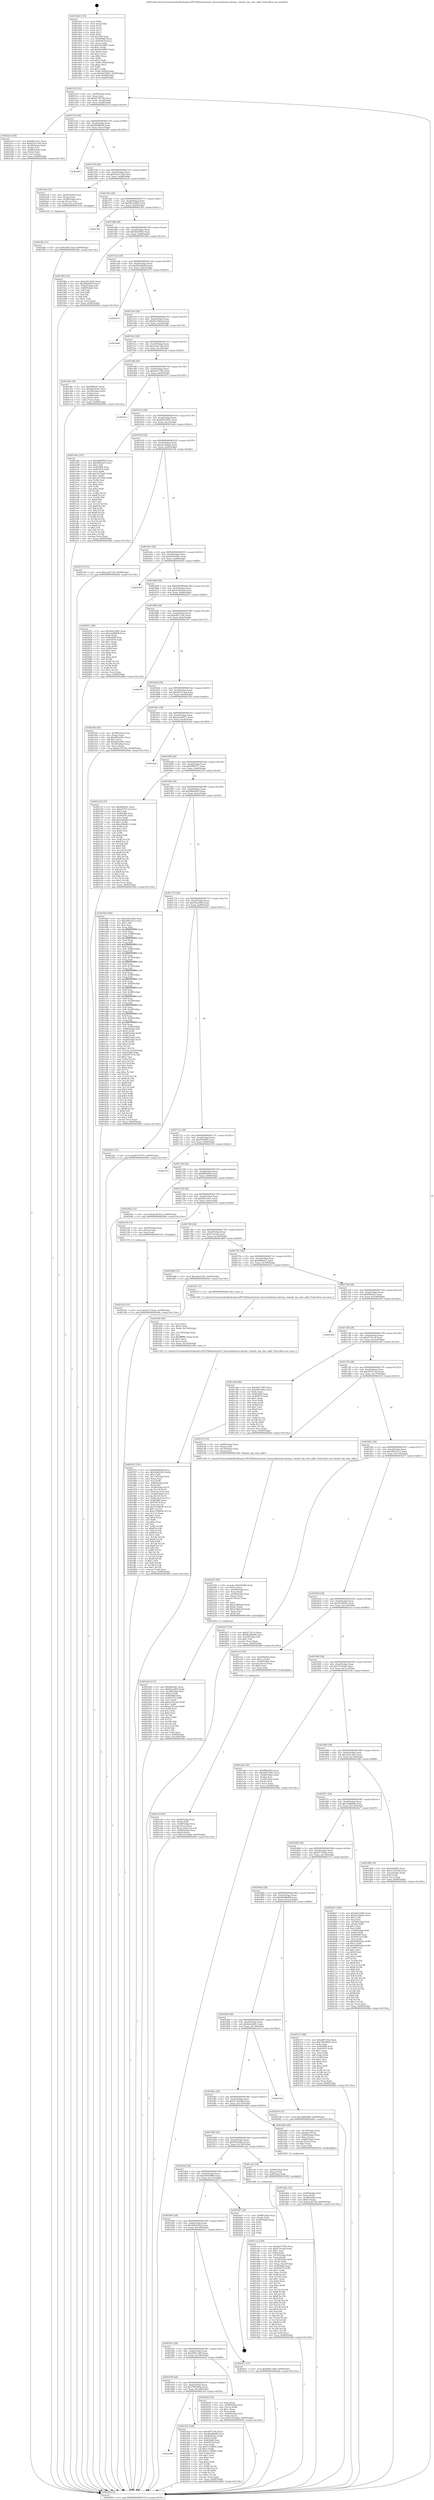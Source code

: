 digraph "0x4014a0" {
  label = "0x4014a0 (/mnt/c/Users/mathe/Desktop/tcc/POCII/binaries/extr_linuxnetbatman-advlog.c_batadv_log_char_addr_Final-ollvm.out::main(0))"
  labelloc = "t"
  node[shape=record]

  Entry [label="",width=0.3,height=0.3,shape=circle,fillcolor=black,style=filled]
  "0x401514" [label="{
     0x401514 [32]\l
     | [instrs]\l
     &nbsp;&nbsp;0x401514 \<+6\>: mov -0x90(%rbp),%eax\l
     &nbsp;&nbsp;0x40151a \<+2\>: mov %eax,%ecx\l
     &nbsp;&nbsp;0x40151c \<+6\>: sub $0x8270379e,%ecx\l
     &nbsp;&nbsp;0x401522 \<+6\>: mov %eax,-0xa4(%rbp)\l
     &nbsp;&nbsp;0x401528 \<+6\>: mov %ecx,-0xa8(%rbp)\l
     &nbsp;&nbsp;0x40152e \<+6\>: je 00000000004022c0 \<main+0xe20\>\l
  }"]
  "0x4022c0" [label="{
     0x4022c0 [36]\l
     | [instrs]\l
     &nbsp;&nbsp;0x4022c0 \<+5\>: mov $0xfd61e0c1,%eax\l
     &nbsp;&nbsp;0x4022c5 \<+5\>: mov $0x93e511db,%ecx\l
     &nbsp;&nbsp;0x4022ca \<+4\>: mov -0x38(%rbp),%rdx\l
     &nbsp;&nbsp;0x4022ce \<+2\>: mov (%rdx),%esi\l
     &nbsp;&nbsp;0x4022d0 \<+4\>: mov -0x68(%rbp),%rdx\l
     &nbsp;&nbsp;0x4022d4 \<+2\>: cmp (%rdx),%esi\l
     &nbsp;&nbsp;0x4022d6 \<+3\>: cmovl %ecx,%eax\l
     &nbsp;&nbsp;0x4022d9 \<+6\>: mov %eax,-0x90(%rbp)\l
     &nbsp;&nbsp;0x4022df \<+5\>: jmp 000000000040260e \<main+0x116e\>\l
  }"]
  "0x401534" [label="{
     0x401534 [28]\l
     | [instrs]\l
     &nbsp;&nbsp;0x401534 \<+5\>: jmp 0000000000401539 \<main+0x99\>\l
     &nbsp;&nbsp;0x401539 \<+6\>: mov -0xa4(%rbp),%eax\l
     &nbsp;&nbsp;0x40153f \<+5\>: sub $0x8d46f928,%eax\l
     &nbsp;&nbsp;0x401544 \<+6\>: mov %eax,-0xac(%rbp)\l
     &nbsp;&nbsp;0x40154a \<+6\>: je 00000000004024f5 \<main+0x1055\>\l
  }"]
  Exit [label="",width=0.3,height=0.3,shape=circle,fillcolor=black,style=filled,peripheries=2]
  "0x4024f5" [label="{
     0x4024f5\l
  }", style=dashed]
  "0x401550" [label="{
     0x401550 [28]\l
     | [instrs]\l
     &nbsp;&nbsp;0x401550 \<+5\>: jmp 0000000000401555 \<main+0xb5\>\l
     &nbsp;&nbsp;0x401555 \<+6\>: mov -0xa4(%rbp),%eax\l
     &nbsp;&nbsp;0x40155b \<+5\>: sub $0x93e511db,%eax\l
     &nbsp;&nbsp;0x401560 \<+6\>: mov %eax,-0xb0(%rbp)\l
     &nbsp;&nbsp;0x401566 \<+6\>: je 00000000004022e4 \<main+0xe44\>\l
  }"]
  "0x401994" [label="{
     0x401994\l
  }", style=dashed]
  "0x4022e4" [label="{
     0x4022e4 [23]\l
     | [instrs]\l
     &nbsp;&nbsp;0x4022e4 \<+4\>: mov -0x60(%rbp),%rax\l
     &nbsp;&nbsp;0x4022e8 \<+3\>: mov (%rax),%rax\l
     &nbsp;&nbsp;0x4022eb \<+4\>: mov -0x38(%rbp),%rcx\l
     &nbsp;&nbsp;0x4022ef \<+3\>: movslq (%rcx),%rcx\l
     &nbsp;&nbsp;0x4022f2 \<+4\>: mov (%rax,%rcx,8),%rdi\l
     &nbsp;&nbsp;0x4022f6 \<+5\>: call 0000000000401030 \<free@plt\>\l
     | [calls]\l
     &nbsp;&nbsp;0x401030 \{1\} (unknown)\l
  }"]
  "0x40156c" [label="{
     0x40156c [28]\l
     | [instrs]\l
     &nbsp;&nbsp;0x40156c \<+5\>: jmp 0000000000401571 \<main+0xd1\>\l
     &nbsp;&nbsp;0x401571 \<+6\>: mov -0xa4(%rbp),%eax\l
     &nbsp;&nbsp;0x401577 \<+5\>: sub $0x98c22bb0,%eax\l
     &nbsp;&nbsp;0x40157c \<+6\>: mov %eax,-0xb4(%rbp)\l
     &nbsp;&nbsp;0x401582 \<+6\>: je 0000000000402361 \<main+0xec1\>\l
  }"]
  "0x4023cb" [label="{
     0x4023cb [109]\l
     | [instrs]\l
     &nbsp;&nbsp;0x4023cb \<+5\>: mov $0xe8f7150a,%eax\l
     &nbsp;&nbsp;0x4023d0 \<+5\>: mov $0x4b4d6d08,%ecx\l
     &nbsp;&nbsp;0x4023d5 \<+7\>: mov -0x88(%rbp),%rdx\l
     &nbsp;&nbsp;0x4023dc \<+6\>: movl $0x0,(%rdx)\l
     &nbsp;&nbsp;0x4023e2 \<+7\>: mov 0x405060,%esi\l
     &nbsp;&nbsp;0x4023e9 \<+7\>: mov 0x405070,%edi\l
     &nbsp;&nbsp;0x4023f0 \<+3\>: mov %esi,%r8d\l
     &nbsp;&nbsp;0x4023f3 \<+7\>: sub $0x57c38905,%r8d\l
     &nbsp;&nbsp;0x4023fa \<+4\>: sub $0x1,%r8d\l
     &nbsp;&nbsp;0x4023fe \<+7\>: add $0x57c38905,%r8d\l
     &nbsp;&nbsp;0x402405 \<+4\>: imul %r8d,%esi\l
     &nbsp;&nbsp;0x402409 \<+3\>: and $0x1,%esi\l
     &nbsp;&nbsp;0x40240c \<+3\>: cmp $0x0,%esi\l
     &nbsp;&nbsp;0x40240f \<+4\>: sete %r9b\l
     &nbsp;&nbsp;0x402413 \<+3\>: cmp $0xa,%edi\l
     &nbsp;&nbsp;0x402416 \<+4\>: setl %r10b\l
     &nbsp;&nbsp;0x40241a \<+3\>: mov %r9b,%r11b\l
     &nbsp;&nbsp;0x40241d \<+3\>: and %r10b,%r11b\l
     &nbsp;&nbsp;0x402420 \<+3\>: xor %r10b,%r9b\l
     &nbsp;&nbsp;0x402423 \<+3\>: or %r9b,%r11b\l
     &nbsp;&nbsp;0x402426 \<+4\>: test $0x1,%r11b\l
     &nbsp;&nbsp;0x40242a \<+3\>: cmovne %ecx,%eax\l
     &nbsp;&nbsp;0x40242d \<+6\>: mov %eax,-0x90(%rbp)\l
     &nbsp;&nbsp;0x402433 \<+5\>: jmp 000000000040260e \<main+0x116e\>\l
  }"]
  "0x402361" [label="{
     0x402361\l
  }", style=dashed]
  "0x401588" [label="{
     0x401588 [28]\l
     | [instrs]\l
     &nbsp;&nbsp;0x401588 \<+5\>: jmp 000000000040158d \<main+0xed\>\l
     &nbsp;&nbsp;0x40158d \<+6\>: mov -0xa4(%rbp),%eax\l
     &nbsp;&nbsp;0x401593 \<+5\>: sub $0x9a0180f1,%eax\l
     &nbsp;&nbsp;0x401598 \<+6\>: mov %eax,-0xb8(%rbp)\l
     &nbsp;&nbsp;0x40159e \<+6\>: je 00000000004019ba \<main+0x51a\>\l
  }"]
  "0x402343" [label="{
     0x402343 [15]\l
     | [instrs]\l
     &nbsp;&nbsp;0x402343 \<+10\>: movl $0x4277d34a,-0x90(%rbp)\l
     &nbsp;&nbsp;0x40234d \<+5\>: jmp 000000000040260e \<main+0x116e\>\l
  }"]
  "0x4019ba" [label="{
     0x4019ba [53]\l
     | [instrs]\l
     &nbsp;&nbsp;0x4019ba \<+5\>: mov $0xd3614d42,%eax\l
     &nbsp;&nbsp;0x4019bf \<+5\>: mov $0xf46a6816,%ecx\l
     &nbsp;&nbsp;0x4019c4 \<+6\>: mov -0x8a(%rbp),%dl\l
     &nbsp;&nbsp;0x4019ca \<+7\>: mov -0x89(%rbp),%sil\l
     &nbsp;&nbsp;0x4019d1 \<+3\>: mov %dl,%dil\l
     &nbsp;&nbsp;0x4019d4 \<+3\>: and %sil,%dil\l
     &nbsp;&nbsp;0x4019d7 \<+3\>: xor %sil,%dl\l
     &nbsp;&nbsp;0x4019da \<+3\>: or %dl,%dil\l
     &nbsp;&nbsp;0x4019dd \<+4\>: test $0x1,%dil\l
     &nbsp;&nbsp;0x4019e1 \<+3\>: cmovne %ecx,%eax\l
     &nbsp;&nbsp;0x4019e4 \<+6\>: mov %eax,-0x90(%rbp)\l
     &nbsp;&nbsp;0x4019ea \<+5\>: jmp 000000000040260e \<main+0x116e\>\l
  }"]
  "0x4015a4" [label="{
     0x4015a4 [28]\l
     | [instrs]\l
     &nbsp;&nbsp;0x4015a4 \<+5\>: jmp 00000000004015a9 \<main+0x109\>\l
     &nbsp;&nbsp;0x4015a9 \<+6\>: mov -0xa4(%rbp),%eax\l
     &nbsp;&nbsp;0x4015af \<+5\>: sub $0x9b206b96,%eax\l
     &nbsp;&nbsp;0x4015b4 \<+6\>: mov %eax,-0xbc(%rbp)\l
     &nbsp;&nbsp;0x4015ba \<+6\>: je 0000000000401b75 \<main+0x6d5\>\l
  }"]
  "0x40260e" [label="{
     0x40260e [5]\l
     | [instrs]\l
     &nbsp;&nbsp;0x40260e \<+5\>: jmp 0000000000401514 \<main+0x74\>\l
  }"]
  "0x4014a0" [label="{
     0x4014a0 [116]\l
     | [instrs]\l
     &nbsp;&nbsp;0x4014a0 \<+1\>: push %rbp\l
     &nbsp;&nbsp;0x4014a1 \<+3\>: mov %rsp,%rbp\l
     &nbsp;&nbsp;0x4014a4 \<+2\>: push %r15\l
     &nbsp;&nbsp;0x4014a6 \<+2\>: push %r14\l
     &nbsp;&nbsp;0x4014a8 \<+2\>: push %r13\l
     &nbsp;&nbsp;0x4014aa \<+2\>: push %r12\l
     &nbsp;&nbsp;0x4014ac \<+1\>: push %rbx\l
     &nbsp;&nbsp;0x4014ad \<+7\>: sub $0x148,%rsp\l
     &nbsp;&nbsp;0x4014b4 \<+7\>: mov 0x405060,%eax\l
     &nbsp;&nbsp;0x4014bb \<+7\>: mov 0x405070,%ecx\l
     &nbsp;&nbsp;0x4014c2 \<+2\>: mov %eax,%edx\l
     &nbsp;&nbsp;0x4014c4 \<+6\>: sub $0x5e63f847,%edx\l
     &nbsp;&nbsp;0x4014ca \<+3\>: sub $0x1,%edx\l
     &nbsp;&nbsp;0x4014cd \<+6\>: add $0x5e63f847,%edx\l
     &nbsp;&nbsp;0x4014d3 \<+3\>: imul %edx,%eax\l
     &nbsp;&nbsp;0x4014d6 \<+3\>: and $0x1,%eax\l
     &nbsp;&nbsp;0x4014d9 \<+3\>: cmp $0x0,%eax\l
     &nbsp;&nbsp;0x4014dc \<+4\>: sete %r8b\l
     &nbsp;&nbsp;0x4014e0 \<+4\>: and $0x1,%r8b\l
     &nbsp;&nbsp;0x4014e4 \<+7\>: mov %r8b,-0x8a(%rbp)\l
     &nbsp;&nbsp;0x4014eb \<+3\>: cmp $0xa,%ecx\l
     &nbsp;&nbsp;0x4014ee \<+4\>: setl %r8b\l
     &nbsp;&nbsp;0x4014f2 \<+4\>: and $0x1,%r8b\l
     &nbsp;&nbsp;0x4014f6 \<+7\>: mov %r8b,-0x89(%rbp)\l
     &nbsp;&nbsp;0x4014fd \<+10\>: movl $0x9a0180f1,-0x90(%rbp)\l
     &nbsp;&nbsp;0x401507 \<+6\>: mov %edi,-0x94(%rbp)\l
     &nbsp;&nbsp;0x40150d \<+7\>: mov %rsi,-0xa0(%rbp)\l
  }"]
  "0x4022fb" [label="{
     0x4022fb [15]\l
     | [instrs]\l
     &nbsp;&nbsp;0x4022fb \<+10\>: movl $0xe9d723ad,-0x90(%rbp)\l
     &nbsp;&nbsp;0x402305 \<+5\>: jmp 000000000040260e \<main+0x116e\>\l
  }"]
  "0x401b75" [label="{
     0x401b75\l
  }", style=dashed]
  "0x4015c0" [label="{
     0x4015c0 [28]\l
     | [instrs]\l
     &nbsp;&nbsp;0x4015c0 \<+5\>: jmp 00000000004015c5 \<main+0x125\>\l
     &nbsp;&nbsp;0x4015c5 \<+6\>: mov -0xa4(%rbp),%eax\l
     &nbsp;&nbsp;0x4015cb \<+5\>: sub $0x9ee766c4,%eax\l
     &nbsp;&nbsp;0x4015d0 \<+6\>: mov %eax,-0xc0(%rbp)\l
     &nbsp;&nbsp;0x4015d6 \<+6\>: je 0000000000401bd0 \<main+0x730\>\l
  }"]
  "0x402240" [label="{
     0x402240 [113]\l
     | [instrs]\l
     &nbsp;&nbsp;0x402240 \<+5\>: mov $0x6f0ee61,%ecx\l
     &nbsp;&nbsp;0x402245 \<+5\>: mov $0xf5ae2f0d,%edx\l
     &nbsp;&nbsp;0x40224a \<+4\>: mov -0x38(%rbp),%rdi\l
     &nbsp;&nbsp;0x40224e \<+6\>: movl $0x0,(%rdi)\l
     &nbsp;&nbsp;0x402254 \<+7\>: mov 0x405060,%esi\l
     &nbsp;&nbsp;0x40225b \<+8\>: mov 0x405070,%r8d\l
     &nbsp;&nbsp;0x402263 \<+3\>: mov %esi,%r9d\l
     &nbsp;&nbsp;0x402266 \<+7\>: add $0xae761ee6,%r9d\l
     &nbsp;&nbsp;0x40226d \<+4\>: sub $0x1,%r9d\l
     &nbsp;&nbsp;0x402271 \<+7\>: sub $0xae761ee6,%r9d\l
     &nbsp;&nbsp;0x402278 \<+4\>: imul %r9d,%esi\l
     &nbsp;&nbsp;0x40227c \<+3\>: and $0x1,%esi\l
     &nbsp;&nbsp;0x40227f \<+3\>: cmp $0x0,%esi\l
     &nbsp;&nbsp;0x402282 \<+4\>: sete %r10b\l
     &nbsp;&nbsp;0x402286 \<+4\>: cmp $0xa,%r8d\l
     &nbsp;&nbsp;0x40228a \<+4\>: setl %r11b\l
     &nbsp;&nbsp;0x40228e \<+3\>: mov %r10b,%bl\l
     &nbsp;&nbsp;0x402291 \<+3\>: and %r11b,%bl\l
     &nbsp;&nbsp;0x402294 \<+3\>: xor %r11b,%r10b\l
     &nbsp;&nbsp;0x402297 \<+3\>: or %r10b,%bl\l
     &nbsp;&nbsp;0x40229a \<+3\>: test $0x1,%bl\l
     &nbsp;&nbsp;0x40229d \<+3\>: cmovne %edx,%ecx\l
     &nbsp;&nbsp;0x4022a0 \<+6\>: mov %ecx,-0x90(%rbp)\l
     &nbsp;&nbsp;0x4022a6 \<+6\>: mov %eax,-0x158(%rbp)\l
     &nbsp;&nbsp;0x4022ac \<+5\>: jmp 000000000040260e \<main+0x116e\>\l
  }"]
  "0x401bd0" [label="{
     0x401bd0\l
  }", style=dashed]
  "0x4015dc" [label="{
     0x4015dc [28]\l
     | [instrs]\l
     &nbsp;&nbsp;0x4015dc \<+5\>: jmp 00000000004015e1 \<main+0x141\>\l
     &nbsp;&nbsp;0x4015e1 \<+6\>: mov -0xa4(%rbp),%eax\l
     &nbsp;&nbsp;0x4015e7 \<+5\>: sub $0xa2ab71fd,%eax\l
     &nbsp;&nbsp;0x4015ec \<+6\>: mov %eax,-0xc4(%rbp)\l
     &nbsp;&nbsp;0x4015f2 \<+6\>: je 0000000000401dfe \<main+0x95e\>\l
  }"]
  "0x402205" [label="{
     0x402205 [59]\l
     | [instrs]\l
     &nbsp;&nbsp;0x402205 \<+10\>: movabs $0x4030b6,%rdi\l
     &nbsp;&nbsp;0x40220f \<+5\>: mov $0x1a,%ecx\l
     &nbsp;&nbsp;0x402214 \<+4\>: mov -0x40(%rbp),%rsi\l
     &nbsp;&nbsp;0x402218 \<+3\>: mov %rax,(%rsi)\l
     &nbsp;&nbsp;0x40221b \<+4\>: mov -0x40(%rbp),%rax\l
     &nbsp;&nbsp;0x40221f \<+3\>: mov (%rax),%rax\l
     &nbsp;&nbsp;0x402222 \<+3\>: movsbl (%rax),%eax\l
     &nbsp;&nbsp;0x402225 \<+1\>: cltd\l
     &nbsp;&nbsp;0x402226 \<+2\>: idiv %ecx\l
     &nbsp;&nbsp;0x402228 \<+6\>: sub $0xc7dbde28,%edx\l
     &nbsp;&nbsp;0x40222e \<+3\>: add $0x61,%edx\l
     &nbsp;&nbsp;0x402231 \<+6\>: add $0xc7dbde28,%edx\l
     &nbsp;&nbsp;0x402237 \<+2\>: mov %edx,%esi\l
     &nbsp;&nbsp;0x402239 \<+2\>: mov $0x0,%al\l
     &nbsp;&nbsp;0x40223b \<+5\>: call 0000000000401040 \<printf@plt\>\l
     | [calls]\l
     &nbsp;&nbsp;0x401040 \{1\} (unknown)\l
  }"]
  "0x401dfe" [label="{
     0x401dfe [36]\l
     | [instrs]\l
     &nbsp;&nbsp;0x401dfe \<+5\>: mov $0xf2f6f347,%eax\l
     &nbsp;&nbsp;0x401e03 \<+5\>: mov $0x2fa58581,%ecx\l
     &nbsp;&nbsp;0x401e08 \<+4\>: mov -0x58(%rbp),%rdx\l
     &nbsp;&nbsp;0x401e0c \<+2\>: mov (%rdx),%esi\l
     &nbsp;&nbsp;0x401e0e \<+4\>: mov -0x68(%rbp),%rdx\l
     &nbsp;&nbsp;0x401e12 \<+2\>: cmp (%rdx),%esi\l
     &nbsp;&nbsp;0x401e14 \<+3\>: cmovl %ecx,%eax\l
     &nbsp;&nbsp;0x401e17 \<+6\>: mov %eax,-0x90(%rbp)\l
     &nbsp;&nbsp;0x401e1d \<+5\>: jmp 000000000040260e \<main+0x116e\>\l
  }"]
  "0x4015f8" [label="{
     0x4015f8 [28]\l
     | [instrs]\l
     &nbsp;&nbsp;0x4015f8 \<+5\>: jmp 00000000004015fd \<main+0x15d\>\l
     &nbsp;&nbsp;0x4015fd \<+6\>: mov -0xa4(%rbp),%eax\l
     &nbsp;&nbsp;0x401603 \<+5\>: sub $0xb0271f95,%eax\l
     &nbsp;&nbsp;0x401608 \<+6\>: mov %eax,-0xc8(%rbp)\l
     &nbsp;&nbsp;0x40160e \<+6\>: je 00000000004024c5 \<main+0x1025\>\l
  }"]
  "0x401978" [label="{
     0x401978 [28]\l
     | [instrs]\l
     &nbsp;&nbsp;0x401978 \<+5\>: jmp 000000000040197d \<main+0x4dd\>\l
     &nbsp;&nbsp;0x40197d \<+6\>: mov -0xa4(%rbp),%eax\l
     &nbsp;&nbsp;0x401983 \<+5\>: sub $0x7995904a,%eax\l
     &nbsp;&nbsp;0x401988 \<+6\>: mov %eax,-0x148(%rbp)\l
     &nbsp;&nbsp;0x40198e \<+6\>: je 00000000004023cb \<main+0xf2b\>\l
  }"]
  "0x4024c5" [label="{
     0x4024c5\l
  }", style=dashed]
  "0x401614" [label="{
     0x401614 [28]\l
     | [instrs]\l
     &nbsp;&nbsp;0x401614 \<+5\>: jmp 0000000000401619 \<main+0x179\>\l
     &nbsp;&nbsp;0x401619 \<+6\>: mov -0xa4(%rbp),%eax\l
     &nbsp;&nbsp;0x40161f \<+5\>: sub $0xb0872841,%eax\l
     &nbsp;&nbsp;0x401624 \<+6\>: mov %eax,-0xcc(%rbp)\l
     &nbsp;&nbsp;0x40162a \<+6\>: je 0000000000401e8e \<main+0x9ee\>\l
  }"]
  "0x402020" [label="{
     0x402020 [34]\l
     | [instrs]\l
     &nbsp;&nbsp;0x402020 \<+2\>: xor %eax,%eax\l
     &nbsp;&nbsp;0x402022 \<+4\>: mov -0x48(%rbp),%rcx\l
     &nbsp;&nbsp;0x402026 \<+2\>: mov (%rcx),%edx\l
     &nbsp;&nbsp;0x402028 \<+3\>: sub $0x1,%eax\l
     &nbsp;&nbsp;0x40202b \<+2\>: sub %eax,%edx\l
     &nbsp;&nbsp;0x40202d \<+4\>: mov -0x48(%rbp),%rcx\l
     &nbsp;&nbsp;0x402031 \<+2\>: mov %edx,(%rcx)\l
     &nbsp;&nbsp;0x402033 \<+10\>: movl $0x3763efab,-0x90(%rbp)\l
     &nbsp;&nbsp;0x40203d \<+5\>: jmp 000000000040260e \<main+0x116e\>\l
  }"]
  "0x401e8e" [label="{
     0x401e8e [147]\l
     | [instrs]\l
     &nbsp;&nbsp;0x401e8e \<+5\>: mov $0x8d46f928,%eax\l
     &nbsp;&nbsp;0x401e93 \<+5\>: mov $0x488cbe5,%ecx\l
     &nbsp;&nbsp;0x401e98 \<+2\>: mov $0x1,%dl\l
     &nbsp;&nbsp;0x401e9a \<+7\>: mov 0x405060,%esi\l
     &nbsp;&nbsp;0x401ea1 \<+7\>: mov 0x405070,%edi\l
     &nbsp;&nbsp;0x401ea8 \<+3\>: mov %esi,%r8d\l
     &nbsp;&nbsp;0x401eab \<+7\>: add $0x3c074af2,%r8d\l
     &nbsp;&nbsp;0x401eb2 \<+4\>: sub $0x1,%r8d\l
     &nbsp;&nbsp;0x401eb6 \<+7\>: sub $0x3c074af2,%r8d\l
     &nbsp;&nbsp;0x401ebd \<+4\>: imul %r8d,%esi\l
     &nbsp;&nbsp;0x401ec1 \<+3\>: and $0x1,%esi\l
     &nbsp;&nbsp;0x401ec4 \<+3\>: cmp $0x0,%esi\l
     &nbsp;&nbsp;0x401ec7 \<+4\>: sete %r9b\l
     &nbsp;&nbsp;0x401ecb \<+3\>: cmp $0xa,%edi\l
     &nbsp;&nbsp;0x401ece \<+4\>: setl %r10b\l
     &nbsp;&nbsp;0x401ed2 \<+3\>: mov %r9b,%r11b\l
     &nbsp;&nbsp;0x401ed5 \<+4\>: xor $0xff,%r11b\l
     &nbsp;&nbsp;0x401ed9 \<+3\>: mov %r10b,%bl\l
     &nbsp;&nbsp;0x401edc \<+3\>: xor $0xff,%bl\l
     &nbsp;&nbsp;0x401edf \<+3\>: xor $0x1,%dl\l
     &nbsp;&nbsp;0x401ee2 \<+3\>: mov %r11b,%r14b\l
     &nbsp;&nbsp;0x401ee5 \<+4\>: and $0xff,%r14b\l
     &nbsp;&nbsp;0x401ee9 \<+3\>: and %dl,%r9b\l
     &nbsp;&nbsp;0x401eec \<+3\>: mov %bl,%r15b\l
     &nbsp;&nbsp;0x401eef \<+4\>: and $0xff,%r15b\l
     &nbsp;&nbsp;0x401ef3 \<+3\>: and %dl,%r10b\l
     &nbsp;&nbsp;0x401ef6 \<+3\>: or %r9b,%r14b\l
     &nbsp;&nbsp;0x401ef9 \<+3\>: or %r10b,%r15b\l
     &nbsp;&nbsp;0x401efc \<+3\>: xor %r15b,%r14b\l
     &nbsp;&nbsp;0x401eff \<+3\>: or %bl,%r11b\l
     &nbsp;&nbsp;0x401f02 \<+4\>: xor $0xff,%r11b\l
     &nbsp;&nbsp;0x401f06 \<+3\>: or $0x1,%dl\l
     &nbsp;&nbsp;0x401f09 \<+3\>: and %dl,%r11b\l
     &nbsp;&nbsp;0x401f0c \<+3\>: or %r11b,%r14b\l
     &nbsp;&nbsp;0x401f0f \<+4\>: test $0x1,%r14b\l
     &nbsp;&nbsp;0x401f13 \<+3\>: cmovne %ecx,%eax\l
     &nbsp;&nbsp;0x401f16 \<+6\>: mov %eax,-0x90(%rbp)\l
     &nbsp;&nbsp;0x401f1c \<+5\>: jmp 000000000040260e \<main+0x116e\>\l
  }"]
  "0x401630" [label="{
     0x401630 [28]\l
     | [instrs]\l
     &nbsp;&nbsp;0x401630 \<+5\>: jmp 0000000000401635 \<main+0x195\>\l
     &nbsp;&nbsp;0x401635 \<+6\>: mov -0xa4(%rbp),%eax\l
     &nbsp;&nbsp;0x40163b \<+5\>: sub $0xcb12bba0,%eax\l
     &nbsp;&nbsp;0x401640 \<+6\>: mov %eax,-0xd0(%rbp)\l
     &nbsp;&nbsp;0x401646 \<+6\>: je 0000000000402150 \<main+0xcb0\>\l
  }"]
  "0x40195c" [label="{
     0x40195c [28]\l
     | [instrs]\l
     &nbsp;&nbsp;0x40195c \<+5\>: jmp 0000000000401961 \<main+0x4c1\>\l
     &nbsp;&nbsp;0x401961 \<+6\>: mov -0xa4(%rbp),%eax\l
     &nbsp;&nbsp;0x401967 \<+5\>: sub $0x6b8c7e80,%eax\l
     &nbsp;&nbsp;0x40196c \<+6\>: mov %eax,-0x144(%rbp)\l
     &nbsp;&nbsp;0x401972 \<+6\>: je 0000000000402020 \<main+0xb80\>\l
  }"]
  "0x402150" [label="{
     0x402150 [15]\l
     | [instrs]\l
     &nbsp;&nbsp;0x402150 \<+10\>: movl $0xa2ab71fd,-0x90(%rbp)\l
     &nbsp;&nbsp;0x40215a \<+5\>: jmp 000000000040260e \<main+0x116e\>\l
  }"]
  "0x40164c" [label="{
     0x40164c [28]\l
     | [instrs]\l
     &nbsp;&nbsp;0x40164c \<+5\>: jmp 0000000000401651 \<main+0x1b1\>\l
     &nbsp;&nbsp;0x401651 \<+6\>: mov -0xa4(%rbp),%eax\l
     &nbsp;&nbsp;0x401657 \<+5\>: sub $0xd3614d42,%eax\l
     &nbsp;&nbsp;0x40165c \<+6\>: mov %eax,-0xd4(%rbp)\l
     &nbsp;&nbsp;0x401662 \<+6\>: je 000000000040245f \<main+0xfbf\>\l
  }"]
  "0x402011" [label="{
     0x402011 [15]\l
     | [instrs]\l
     &nbsp;&nbsp;0x402011 \<+10\>: movl $0x6b8c7e80,-0x90(%rbp)\l
     &nbsp;&nbsp;0x40201b \<+5\>: jmp 000000000040260e \<main+0x116e\>\l
  }"]
  "0x40245f" [label="{
     0x40245f\l
  }", style=dashed]
  "0x401668" [label="{
     0x401668 [28]\l
     | [instrs]\l
     &nbsp;&nbsp;0x401668 \<+5\>: jmp 000000000040166d \<main+0x1cd\>\l
     &nbsp;&nbsp;0x40166d \<+6\>: mov -0xa4(%rbp),%eax\l
     &nbsp;&nbsp;0x401673 \<+5\>: sub $0xdc3b34c4,%eax\l
     &nbsp;&nbsp;0x401678 \<+6\>: mov %eax,-0xd8(%rbp)\l
     &nbsp;&nbsp;0x40167e \<+6\>: je 0000000000402051 \<main+0xbb1\>\l
  }"]
  "0x401940" [label="{
     0x401940 [28]\l
     | [instrs]\l
     &nbsp;&nbsp;0x401940 \<+5\>: jmp 0000000000401945 \<main+0x4a5\>\l
     &nbsp;&nbsp;0x401945 \<+6\>: mov -0xa4(%rbp),%eax\l
     &nbsp;&nbsp;0x40194b \<+5\>: sub $0x5bbd1824,%eax\l
     &nbsp;&nbsp;0x401950 \<+6\>: mov %eax,-0x140(%rbp)\l
     &nbsp;&nbsp;0x401956 \<+6\>: je 0000000000402011 \<main+0xb71\>\l
  }"]
  "0x402051" [label="{
     0x402051 [86]\l
     | [instrs]\l
     &nbsp;&nbsp;0x402051 \<+5\>: mov $0x4da1a081,%eax\l
     &nbsp;&nbsp;0x402056 \<+5\>: mov $0x3ad6664f,%ecx\l
     &nbsp;&nbsp;0x40205b \<+2\>: xor %edx,%edx\l
     &nbsp;&nbsp;0x40205d \<+7\>: mov 0x405060,%esi\l
     &nbsp;&nbsp;0x402064 \<+7\>: mov 0x405070,%edi\l
     &nbsp;&nbsp;0x40206b \<+3\>: sub $0x1,%edx\l
     &nbsp;&nbsp;0x40206e \<+3\>: mov %esi,%r8d\l
     &nbsp;&nbsp;0x402071 \<+3\>: add %edx,%r8d\l
     &nbsp;&nbsp;0x402074 \<+4\>: imul %r8d,%esi\l
     &nbsp;&nbsp;0x402078 \<+3\>: and $0x1,%esi\l
     &nbsp;&nbsp;0x40207b \<+3\>: cmp $0x0,%esi\l
     &nbsp;&nbsp;0x40207e \<+4\>: sete %r9b\l
     &nbsp;&nbsp;0x402082 \<+3\>: cmp $0xa,%edi\l
     &nbsp;&nbsp;0x402085 \<+4\>: setl %r10b\l
     &nbsp;&nbsp;0x402089 \<+3\>: mov %r9b,%r11b\l
     &nbsp;&nbsp;0x40208c \<+3\>: and %r10b,%r11b\l
     &nbsp;&nbsp;0x40208f \<+3\>: xor %r10b,%r9b\l
     &nbsp;&nbsp;0x402092 \<+3\>: or %r9b,%r11b\l
     &nbsp;&nbsp;0x402095 \<+4\>: test $0x1,%r11b\l
     &nbsp;&nbsp;0x402099 \<+3\>: cmovne %ecx,%eax\l
     &nbsp;&nbsp;0x40209c \<+6\>: mov %eax,-0x90(%rbp)\l
     &nbsp;&nbsp;0x4020a2 \<+5\>: jmp 000000000040260e \<main+0x116e\>\l
  }"]
  "0x401684" [label="{
     0x401684 [28]\l
     | [instrs]\l
     &nbsp;&nbsp;0x401684 \<+5\>: jmp 0000000000401689 \<main+0x1e9\>\l
     &nbsp;&nbsp;0x401689 \<+6\>: mov -0xa4(%rbp),%eax\l
     &nbsp;&nbsp;0x40168f \<+5\>: sub $0xe8f7150a,%eax\l
     &nbsp;&nbsp;0x401694 \<+6\>: mov %eax,-0xdc(%rbp)\l
     &nbsp;&nbsp;0x40169a \<+6\>: je 00000000004025f7 \<main+0x1157\>\l
  }"]
  "0x402447" [label="{
     0x402447 [24]\l
     | [instrs]\l
     &nbsp;&nbsp;0x402447 \<+7\>: mov -0x88(%rbp),%rax\l
     &nbsp;&nbsp;0x40244e \<+2\>: mov (%rax),%eax\l
     &nbsp;&nbsp;0x402450 \<+4\>: lea -0x28(%rbp),%rsp\l
     &nbsp;&nbsp;0x402454 \<+1\>: pop %rbx\l
     &nbsp;&nbsp;0x402455 \<+2\>: pop %r12\l
     &nbsp;&nbsp;0x402457 \<+2\>: pop %r13\l
     &nbsp;&nbsp;0x402459 \<+2\>: pop %r14\l
     &nbsp;&nbsp;0x40245b \<+2\>: pop %r15\l
     &nbsp;&nbsp;0x40245d \<+1\>: pop %rbp\l
     &nbsp;&nbsp;0x40245e \<+1\>: ret\l
  }"]
  "0x4025f7" [label="{
     0x4025f7\l
  }", style=dashed]
  "0x4016a0" [label="{
     0x4016a0 [28]\l
     | [instrs]\l
     &nbsp;&nbsp;0x4016a0 \<+5\>: jmp 00000000004016a5 \<main+0x205\>\l
     &nbsp;&nbsp;0x4016a5 \<+6\>: mov -0xa4(%rbp),%eax\l
     &nbsp;&nbsp;0x4016ab \<+5\>: sub $0xe9d723ad,%eax\l
     &nbsp;&nbsp;0x4016b0 \<+6\>: mov %eax,-0xe0(%rbp)\l
     &nbsp;&nbsp;0x4016b6 \<+6\>: je 000000000040230a \<main+0xe6a\>\l
  }"]
  "0x401f52" [label="{
     0x401f52 [191]\l
     | [instrs]\l
     &nbsp;&nbsp;0x401f52 \<+5\>: mov $0x8d46f928,%ecx\l
     &nbsp;&nbsp;0x401f57 \<+5\>: mov $0x5bbd1824,%edx\l
     &nbsp;&nbsp;0x401f5c \<+3\>: mov $0x1,%dil\l
     &nbsp;&nbsp;0x401f5f \<+6\>: mov -0x154(%rbp),%esi\l
     &nbsp;&nbsp;0x401f65 \<+3\>: imul %eax,%esi\l
     &nbsp;&nbsp;0x401f68 \<+3\>: mov %sil,%r8b\l
     &nbsp;&nbsp;0x401f6b \<+4\>: mov -0x60(%rbp),%r9\l
     &nbsp;&nbsp;0x401f6f \<+3\>: mov (%r9),%r9\l
     &nbsp;&nbsp;0x401f72 \<+4\>: mov -0x58(%rbp),%r10\l
     &nbsp;&nbsp;0x401f76 \<+3\>: movslq (%r10),%r10\l
     &nbsp;&nbsp;0x401f79 \<+4\>: mov (%r9,%r10,8),%r9\l
     &nbsp;&nbsp;0x401f7d \<+4\>: mov -0x48(%rbp),%r10\l
     &nbsp;&nbsp;0x401f81 \<+3\>: movslq (%r10),%r10\l
     &nbsp;&nbsp;0x401f84 \<+4\>: mov %r8b,(%r9,%r10,1)\l
     &nbsp;&nbsp;0x401f88 \<+7\>: mov 0x405060,%eax\l
     &nbsp;&nbsp;0x401f8f \<+7\>: mov 0x405070,%esi\l
     &nbsp;&nbsp;0x401f96 \<+3\>: mov %eax,%r11d\l
     &nbsp;&nbsp;0x401f99 \<+7\>: add $0xc576805b,%r11d\l
     &nbsp;&nbsp;0x401fa0 \<+4\>: sub $0x1,%r11d\l
     &nbsp;&nbsp;0x401fa4 \<+7\>: sub $0xc576805b,%r11d\l
     &nbsp;&nbsp;0x401fab \<+4\>: imul %r11d,%eax\l
     &nbsp;&nbsp;0x401faf \<+3\>: and $0x1,%eax\l
     &nbsp;&nbsp;0x401fb2 \<+3\>: cmp $0x0,%eax\l
     &nbsp;&nbsp;0x401fb5 \<+4\>: sete %r8b\l
     &nbsp;&nbsp;0x401fb9 \<+3\>: cmp $0xa,%esi\l
     &nbsp;&nbsp;0x401fbc \<+3\>: setl %bl\l
     &nbsp;&nbsp;0x401fbf \<+3\>: mov %r8b,%r14b\l
     &nbsp;&nbsp;0x401fc2 \<+4\>: xor $0xff,%r14b\l
     &nbsp;&nbsp;0x401fc6 \<+3\>: mov %bl,%r15b\l
     &nbsp;&nbsp;0x401fc9 \<+4\>: xor $0xff,%r15b\l
     &nbsp;&nbsp;0x401fcd \<+4\>: xor $0x1,%dil\l
     &nbsp;&nbsp;0x401fd1 \<+3\>: mov %r14b,%r12b\l
     &nbsp;&nbsp;0x401fd4 \<+4\>: and $0xff,%r12b\l
     &nbsp;&nbsp;0x401fd8 \<+3\>: and %dil,%r8b\l
     &nbsp;&nbsp;0x401fdb \<+3\>: mov %r15b,%r13b\l
     &nbsp;&nbsp;0x401fde \<+4\>: and $0xff,%r13b\l
     &nbsp;&nbsp;0x401fe2 \<+3\>: and %dil,%bl\l
     &nbsp;&nbsp;0x401fe5 \<+3\>: or %r8b,%r12b\l
     &nbsp;&nbsp;0x401fe8 \<+3\>: or %bl,%r13b\l
     &nbsp;&nbsp;0x401feb \<+3\>: xor %r13b,%r12b\l
     &nbsp;&nbsp;0x401fee \<+3\>: or %r15b,%r14b\l
     &nbsp;&nbsp;0x401ff1 \<+4\>: xor $0xff,%r14b\l
     &nbsp;&nbsp;0x401ff5 \<+4\>: or $0x1,%dil\l
     &nbsp;&nbsp;0x401ff9 \<+3\>: and %dil,%r14b\l
     &nbsp;&nbsp;0x401ffc \<+3\>: or %r14b,%r12b\l
     &nbsp;&nbsp;0x401fff \<+4\>: test $0x1,%r12b\l
     &nbsp;&nbsp;0x402003 \<+3\>: cmovne %edx,%ecx\l
     &nbsp;&nbsp;0x402006 \<+6\>: mov %ecx,-0x90(%rbp)\l
     &nbsp;&nbsp;0x40200c \<+5\>: jmp 000000000040260e \<main+0x116e\>\l
  }"]
  "0x40230a" [label="{
     0x40230a [42]\l
     | [instrs]\l
     &nbsp;&nbsp;0x40230a \<+4\>: mov -0x38(%rbp),%rax\l
     &nbsp;&nbsp;0x40230e \<+2\>: mov (%rax),%ecx\l
     &nbsp;&nbsp;0x402310 \<+6\>: sub $0xd83a29ec,%ecx\l
     &nbsp;&nbsp;0x402316 \<+3\>: add $0x1,%ecx\l
     &nbsp;&nbsp;0x402319 \<+6\>: add $0xd83a29ec,%ecx\l
     &nbsp;&nbsp;0x40231f \<+4\>: mov -0x38(%rbp),%rax\l
     &nbsp;&nbsp;0x402323 \<+2\>: mov %ecx,(%rax)\l
     &nbsp;&nbsp;0x402325 \<+10\>: movl $0x8270379e,-0x90(%rbp)\l
     &nbsp;&nbsp;0x40232f \<+5\>: jmp 000000000040260e \<main+0x116e\>\l
  }"]
  "0x4016bc" [label="{
     0x4016bc [28]\l
     | [instrs]\l
     &nbsp;&nbsp;0x4016bc \<+5\>: jmp 00000000004016c1 \<main+0x221\>\l
     &nbsp;&nbsp;0x4016c1 \<+6\>: mov -0xa4(%rbp),%eax\l
     &nbsp;&nbsp;0x4016c7 \<+5\>: sub $0xea429073,%eax\l
     &nbsp;&nbsp;0x4016cc \<+6\>: mov %eax,-0xe4(%rbp)\l
     &nbsp;&nbsp;0x4016d2 \<+6\>: je 00000000004024a4 \<main+0x1004\>\l
  }"]
  "0x401f26" [label="{
     0x401f26 [44]\l
     | [instrs]\l
     &nbsp;&nbsp;0x401f26 \<+2\>: xor %ecx,%ecx\l
     &nbsp;&nbsp;0x401f28 \<+5\>: mov $0x2,%edx\l
     &nbsp;&nbsp;0x401f2d \<+6\>: mov %edx,-0x150(%rbp)\l
     &nbsp;&nbsp;0x401f33 \<+1\>: cltd\l
     &nbsp;&nbsp;0x401f34 \<+6\>: mov -0x150(%rbp),%esi\l
     &nbsp;&nbsp;0x401f3a \<+2\>: idiv %esi\l
     &nbsp;&nbsp;0x401f3c \<+6\>: imul $0xfffffffe,%edx,%edx\l
     &nbsp;&nbsp;0x401f42 \<+3\>: sub $0x1,%ecx\l
     &nbsp;&nbsp;0x401f45 \<+2\>: sub %ecx,%edx\l
     &nbsp;&nbsp;0x401f47 \<+6\>: mov %edx,-0x154(%rbp)\l
     &nbsp;&nbsp;0x401f4d \<+5\>: call 0000000000401160 \<next_i\>\l
     | [calls]\l
     &nbsp;&nbsp;0x401160 \{1\} (/mnt/c/Users/mathe/Desktop/tcc/POCII/binaries/extr_linuxnetbatman-advlog.c_batadv_log_char_addr_Final-ollvm.out::next_i)\l
  }"]
  "0x4024a4" [label="{
     0x4024a4\l
  }", style=dashed]
  "0x4016d8" [label="{
     0x4016d8 [28]\l
     | [instrs]\l
     &nbsp;&nbsp;0x4016d8 \<+5\>: jmp 00000000004016dd \<main+0x23d\>\l
     &nbsp;&nbsp;0x4016dd \<+6\>: mov -0xa4(%rbp),%eax\l
     &nbsp;&nbsp;0x4016e3 \<+5\>: sub $0xf2f6f347,%eax\l
     &nbsp;&nbsp;0x4016e8 \<+6\>: mov %eax,-0xe8(%rbp)\l
     &nbsp;&nbsp;0x4016ee \<+6\>: je 000000000040215f \<main+0xcbf\>\l
  }"]
  "0x401e3f" [label="{
     0x401e3f [43]\l
     | [instrs]\l
     &nbsp;&nbsp;0x401e3f \<+4\>: mov -0x60(%rbp),%rdi\l
     &nbsp;&nbsp;0x401e43 \<+3\>: mov (%rdi),%rdi\l
     &nbsp;&nbsp;0x401e46 \<+4\>: mov -0x58(%rbp),%rcx\l
     &nbsp;&nbsp;0x401e4a \<+3\>: movslq (%rcx),%rcx\l
     &nbsp;&nbsp;0x401e4d \<+4\>: mov %rax,(%rdi,%rcx,8)\l
     &nbsp;&nbsp;0x401e51 \<+4\>: mov -0x48(%rbp),%rax\l
     &nbsp;&nbsp;0x401e55 \<+6\>: movl $0x0,(%rax)\l
     &nbsp;&nbsp;0x401e5b \<+10\>: movl $0x3763efab,-0x90(%rbp)\l
     &nbsp;&nbsp;0x401e65 \<+5\>: jmp 000000000040260e \<main+0x116e\>\l
  }"]
  "0x40215f" [label="{
     0x40215f [147]\l
     | [instrs]\l
     &nbsp;&nbsp;0x40215f \<+5\>: mov $0x6f0ee61,%eax\l
     &nbsp;&nbsp;0x402164 \<+5\>: mov $0x20767ca4,%ecx\l
     &nbsp;&nbsp;0x402169 \<+2\>: mov $0x1,%dl\l
     &nbsp;&nbsp;0x40216b \<+7\>: mov 0x405060,%esi\l
     &nbsp;&nbsp;0x402172 \<+7\>: mov 0x405070,%edi\l
     &nbsp;&nbsp;0x402179 \<+3\>: mov %esi,%r8d\l
     &nbsp;&nbsp;0x40217c \<+7\>: add $0xc656d812,%r8d\l
     &nbsp;&nbsp;0x402183 \<+4\>: sub $0x1,%r8d\l
     &nbsp;&nbsp;0x402187 \<+7\>: sub $0xc656d812,%r8d\l
     &nbsp;&nbsp;0x40218e \<+4\>: imul %r8d,%esi\l
     &nbsp;&nbsp;0x402192 \<+3\>: and $0x1,%esi\l
     &nbsp;&nbsp;0x402195 \<+3\>: cmp $0x0,%esi\l
     &nbsp;&nbsp;0x402198 \<+4\>: sete %r9b\l
     &nbsp;&nbsp;0x40219c \<+3\>: cmp $0xa,%edi\l
     &nbsp;&nbsp;0x40219f \<+4\>: setl %r10b\l
     &nbsp;&nbsp;0x4021a3 \<+3\>: mov %r9b,%r11b\l
     &nbsp;&nbsp;0x4021a6 \<+4\>: xor $0xff,%r11b\l
     &nbsp;&nbsp;0x4021aa \<+3\>: mov %r10b,%bl\l
     &nbsp;&nbsp;0x4021ad \<+3\>: xor $0xff,%bl\l
     &nbsp;&nbsp;0x4021b0 \<+3\>: xor $0x1,%dl\l
     &nbsp;&nbsp;0x4021b3 \<+3\>: mov %r11b,%r14b\l
     &nbsp;&nbsp;0x4021b6 \<+4\>: and $0xff,%r14b\l
     &nbsp;&nbsp;0x4021ba \<+3\>: and %dl,%r9b\l
     &nbsp;&nbsp;0x4021bd \<+3\>: mov %bl,%r15b\l
     &nbsp;&nbsp;0x4021c0 \<+4\>: and $0xff,%r15b\l
     &nbsp;&nbsp;0x4021c4 \<+3\>: and %dl,%r10b\l
     &nbsp;&nbsp;0x4021c7 \<+3\>: or %r9b,%r14b\l
     &nbsp;&nbsp;0x4021ca \<+3\>: or %r10b,%r15b\l
     &nbsp;&nbsp;0x4021cd \<+3\>: xor %r15b,%r14b\l
     &nbsp;&nbsp;0x4021d0 \<+3\>: or %bl,%r11b\l
     &nbsp;&nbsp;0x4021d3 \<+4\>: xor $0xff,%r11b\l
     &nbsp;&nbsp;0x4021d7 \<+3\>: or $0x1,%dl\l
     &nbsp;&nbsp;0x4021da \<+3\>: and %dl,%r11b\l
     &nbsp;&nbsp;0x4021dd \<+3\>: or %r11b,%r14b\l
     &nbsp;&nbsp;0x4021e0 \<+4\>: test $0x1,%r14b\l
     &nbsp;&nbsp;0x4021e4 \<+3\>: cmovne %ecx,%eax\l
     &nbsp;&nbsp;0x4021e7 \<+6\>: mov %eax,-0x90(%rbp)\l
     &nbsp;&nbsp;0x4021ed \<+5\>: jmp 000000000040260e \<main+0x116e\>\l
  }"]
  "0x4016f4" [label="{
     0x4016f4 [28]\l
     | [instrs]\l
     &nbsp;&nbsp;0x4016f4 \<+5\>: jmp 00000000004016f9 \<main+0x259\>\l
     &nbsp;&nbsp;0x4016f9 \<+6\>: mov -0xa4(%rbp),%eax\l
     &nbsp;&nbsp;0x4016ff \<+5\>: sub $0xf46a6816,%eax\l
     &nbsp;&nbsp;0x401704 \<+6\>: mov %eax,-0xec(%rbp)\l
     &nbsp;&nbsp;0x40170a \<+6\>: je 00000000004019ef \<main+0x54f\>\l
  }"]
  "0x401dde" [label="{
     0x401dde [32]\l
     | [instrs]\l
     &nbsp;&nbsp;0x401dde \<+4\>: mov -0x60(%rbp),%rdi\l
     &nbsp;&nbsp;0x401de2 \<+3\>: mov %rax,(%rdi)\l
     &nbsp;&nbsp;0x401de5 \<+4\>: mov -0x58(%rbp),%rax\l
     &nbsp;&nbsp;0x401de9 \<+6\>: movl $0x0,(%rax)\l
     &nbsp;&nbsp;0x401def \<+10\>: movl $0xa2ab71fd,-0x90(%rbp)\l
     &nbsp;&nbsp;0x401df9 \<+5\>: jmp 000000000040260e \<main+0x116e\>\l
  }"]
  "0x4019ef" [label="{
     0x4019ef [360]\l
     | [instrs]\l
     &nbsp;&nbsp;0x4019ef \<+5\>: mov $0xd3614d42,%eax\l
     &nbsp;&nbsp;0x4019f4 \<+5\>: mov $0x28b522c3,%ecx\l
     &nbsp;&nbsp;0x4019f9 \<+2\>: mov $0x1,%dl\l
     &nbsp;&nbsp;0x4019fb \<+2\>: xor %esi,%esi\l
     &nbsp;&nbsp;0x4019fd \<+3\>: mov %rsp,%rdi\l
     &nbsp;&nbsp;0x401a00 \<+4\>: add $0xfffffffffffffff0,%rdi\l
     &nbsp;&nbsp;0x401a04 \<+3\>: mov %rdi,%rsp\l
     &nbsp;&nbsp;0x401a07 \<+7\>: mov %rdi,-0x88(%rbp)\l
     &nbsp;&nbsp;0x401a0e \<+3\>: mov %rsp,%rdi\l
     &nbsp;&nbsp;0x401a11 \<+4\>: add $0xfffffffffffffff0,%rdi\l
     &nbsp;&nbsp;0x401a15 \<+3\>: mov %rdi,%rsp\l
     &nbsp;&nbsp;0x401a18 \<+3\>: mov %rsp,%r8\l
     &nbsp;&nbsp;0x401a1b \<+4\>: add $0xfffffffffffffff0,%r8\l
     &nbsp;&nbsp;0x401a1f \<+3\>: mov %r8,%rsp\l
     &nbsp;&nbsp;0x401a22 \<+4\>: mov %r8,-0x80(%rbp)\l
     &nbsp;&nbsp;0x401a26 \<+3\>: mov %rsp,%r8\l
     &nbsp;&nbsp;0x401a29 \<+4\>: add $0xfffffffffffffff0,%r8\l
     &nbsp;&nbsp;0x401a2d \<+3\>: mov %r8,%rsp\l
     &nbsp;&nbsp;0x401a30 \<+4\>: mov %r8,-0x78(%rbp)\l
     &nbsp;&nbsp;0x401a34 \<+3\>: mov %rsp,%r8\l
     &nbsp;&nbsp;0x401a37 \<+4\>: add $0xfffffffffffffff0,%r8\l
     &nbsp;&nbsp;0x401a3b \<+3\>: mov %r8,%rsp\l
     &nbsp;&nbsp;0x401a3e \<+4\>: mov %r8,-0x70(%rbp)\l
     &nbsp;&nbsp;0x401a42 \<+3\>: mov %rsp,%r8\l
     &nbsp;&nbsp;0x401a45 \<+4\>: add $0xfffffffffffffff0,%r8\l
     &nbsp;&nbsp;0x401a49 \<+3\>: mov %r8,%rsp\l
     &nbsp;&nbsp;0x401a4c \<+4\>: mov %r8,-0x68(%rbp)\l
     &nbsp;&nbsp;0x401a50 \<+3\>: mov %rsp,%r8\l
     &nbsp;&nbsp;0x401a53 \<+4\>: add $0xfffffffffffffff0,%r8\l
     &nbsp;&nbsp;0x401a57 \<+3\>: mov %r8,%rsp\l
     &nbsp;&nbsp;0x401a5a \<+4\>: mov %r8,-0x60(%rbp)\l
     &nbsp;&nbsp;0x401a5e \<+3\>: mov %rsp,%r8\l
     &nbsp;&nbsp;0x401a61 \<+4\>: add $0xfffffffffffffff0,%r8\l
     &nbsp;&nbsp;0x401a65 \<+3\>: mov %r8,%rsp\l
     &nbsp;&nbsp;0x401a68 \<+4\>: mov %r8,-0x58(%rbp)\l
     &nbsp;&nbsp;0x401a6c \<+3\>: mov %rsp,%r8\l
     &nbsp;&nbsp;0x401a6f \<+4\>: add $0xfffffffffffffff0,%r8\l
     &nbsp;&nbsp;0x401a73 \<+3\>: mov %r8,%rsp\l
     &nbsp;&nbsp;0x401a76 \<+4\>: mov %r8,-0x50(%rbp)\l
     &nbsp;&nbsp;0x401a7a \<+3\>: mov %rsp,%r8\l
     &nbsp;&nbsp;0x401a7d \<+4\>: add $0xfffffffffffffff0,%r8\l
     &nbsp;&nbsp;0x401a81 \<+3\>: mov %r8,%rsp\l
     &nbsp;&nbsp;0x401a84 \<+4\>: mov %r8,-0x48(%rbp)\l
     &nbsp;&nbsp;0x401a88 \<+3\>: mov %rsp,%r8\l
     &nbsp;&nbsp;0x401a8b \<+4\>: add $0xfffffffffffffff0,%r8\l
     &nbsp;&nbsp;0x401a8f \<+3\>: mov %r8,%rsp\l
     &nbsp;&nbsp;0x401a92 \<+4\>: mov %r8,-0x40(%rbp)\l
     &nbsp;&nbsp;0x401a96 \<+3\>: mov %rsp,%r8\l
     &nbsp;&nbsp;0x401a99 \<+4\>: add $0xfffffffffffffff0,%r8\l
     &nbsp;&nbsp;0x401a9d \<+3\>: mov %r8,%rsp\l
     &nbsp;&nbsp;0x401aa0 \<+4\>: mov %r8,-0x38(%rbp)\l
     &nbsp;&nbsp;0x401aa4 \<+7\>: mov -0x88(%rbp),%r8\l
     &nbsp;&nbsp;0x401aab \<+7\>: movl $0x0,(%r8)\l
     &nbsp;&nbsp;0x401ab2 \<+7\>: mov -0x94(%rbp),%r9d\l
     &nbsp;&nbsp;0x401ab9 \<+3\>: mov %r9d,(%rdi)\l
     &nbsp;&nbsp;0x401abc \<+4\>: mov -0x80(%rbp),%r8\l
     &nbsp;&nbsp;0x401ac0 \<+7\>: mov -0xa0(%rbp),%r10\l
     &nbsp;&nbsp;0x401ac7 \<+3\>: mov %r10,(%r8)\l
     &nbsp;&nbsp;0x401aca \<+3\>: cmpl $0x2,(%rdi)\l
     &nbsp;&nbsp;0x401acd \<+4\>: setne %r11b\l
     &nbsp;&nbsp;0x401ad1 \<+4\>: and $0x1,%r11b\l
     &nbsp;&nbsp;0x401ad5 \<+4\>: mov %r11b,-0x2d(%rbp)\l
     &nbsp;&nbsp;0x401ad9 \<+7\>: mov 0x405060,%ebx\l
     &nbsp;&nbsp;0x401ae0 \<+8\>: mov 0x405070,%r14d\l
     &nbsp;&nbsp;0x401ae8 \<+3\>: sub $0x1,%esi\l
     &nbsp;&nbsp;0x401aeb \<+3\>: mov %ebx,%r15d\l
     &nbsp;&nbsp;0x401aee \<+3\>: add %esi,%r15d\l
     &nbsp;&nbsp;0x401af1 \<+4\>: imul %r15d,%ebx\l
     &nbsp;&nbsp;0x401af5 \<+3\>: and $0x1,%ebx\l
     &nbsp;&nbsp;0x401af8 \<+3\>: cmp $0x0,%ebx\l
     &nbsp;&nbsp;0x401afb \<+4\>: sete %r11b\l
     &nbsp;&nbsp;0x401aff \<+4\>: cmp $0xa,%r14d\l
     &nbsp;&nbsp;0x401b03 \<+4\>: setl %r12b\l
     &nbsp;&nbsp;0x401b07 \<+3\>: mov %r11b,%r13b\l
     &nbsp;&nbsp;0x401b0a \<+4\>: xor $0xff,%r13b\l
     &nbsp;&nbsp;0x401b0e \<+3\>: mov %r12b,%sil\l
     &nbsp;&nbsp;0x401b11 \<+4\>: xor $0xff,%sil\l
     &nbsp;&nbsp;0x401b15 \<+3\>: xor $0x0,%dl\l
     &nbsp;&nbsp;0x401b18 \<+3\>: mov %r13b,%dil\l
     &nbsp;&nbsp;0x401b1b \<+4\>: and $0x0,%dil\l
     &nbsp;&nbsp;0x401b1f \<+3\>: and %dl,%r11b\l
     &nbsp;&nbsp;0x401b22 \<+3\>: mov %sil,%r8b\l
     &nbsp;&nbsp;0x401b25 \<+4\>: and $0x0,%r8b\l
     &nbsp;&nbsp;0x401b29 \<+3\>: and %dl,%r12b\l
     &nbsp;&nbsp;0x401b2c \<+3\>: or %r11b,%dil\l
     &nbsp;&nbsp;0x401b2f \<+3\>: or %r12b,%r8b\l
     &nbsp;&nbsp;0x401b32 \<+3\>: xor %r8b,%dil\l
     &nbsp;&nbsp;0x401b35 \<+3\>: or %sil,%r13b\l
     &nbsp;&nbsp;0x401b38 \<+4\>: xor $0xff,%r13b\l
     &nbsp;&nbsp;0x401b3c \<+3\>: or $0x0,%dl\l
     &nbsp;&nbsp;0x401b3f \<+3\>: and %dl,%r13b\l
     &nbsp;&nbsp;0x401b42 \<+3\>: or %r13b,%dil\l
     &nbsp;&nbsp;0x401b45 \<+4\>: test $0x1,%dil\l
     &nbsp;&nbsp;0x401b49 \<+3\>: cmovne %ecx,%eax\l
     &nbsp;&nbsp;0x401b4c \<+6\>: mov %eax,-0x90(%rbp)\l
     &nbsp;&nbsp;0x401b52 \<+5\>: jmp 000000000040260e \<main+0x116e\>\l
  }"]
  "0x401710" [label="{
     0x401710 [28]\l
     | [instrs]\l
     &nbsp;&nbsp;0x401710 \<+5\>: jmp 0000000000401715 \<main+0x275\>\l
     &nbsp;&nbsp;0x401715 \<+6\>: mov -0xa4(%rbp),%eax\l
     &nbsp;&nbsp;0x40171b \<+5\>: sub $0xf5ae2f0d,%eax\l
     &nbsp;&nbsp;0x401720 \<+6\>: mov %eax,-0xf0(%rbp)\l
     &nbsp;&nbsp;0x401726 \<+6\>: je 00000000004022b1 \<main+0xe11\>\l
  }"]
  "0x401cea" [label="{
     0x401cea [159]\l
     | [instrs]\l
     &nbsp;&nbsp;0x401cea \<+5\>: mov $0xb0271f95,%ecx\l
     &nbsp;&nbsp;0x401cef \<+5\>: mov $0x47ee1de,%edx\l
     &nbsp;&nbsp;0x401cf4 \<+3\>: mov $0x1,%sil\l
     &nbsp;&nbsp;0x401cf7 \<+3\>: xor %r8d,%r8d\l
     &nbsp;&nbsp;0x401cfa \<+4\>: mov -0x78(%rbp),%rdi\l
     &nbsp;&nbsp;0x401cfe \<+2\>: mov %eax,(%rdi)\l
     &nbsp;&nbsp;0x401d00 \<+4\>: mov -0x78(%rbp),%rdi\l
     &nbsp;&nbsp;0x401d04 \<+2\>: mov (%rdi),%eax\l
     &nbsp;&nbsp;0x401d06 \<+3\>: mov %eax,-0x2c(%rbp)\l
     &nbsp;&nbsp;0x401d09 \<+7\>: mov 0x405060,%eax\l
     &nbsp;&nbsp;0x401d10 \<+8\>: mov 0x405070,%r9d\l
     &nbsp;&nbsp;0x401d18 \<+4\>: sub $0x1,%r8d\l
     &nbsp;&nbsp;0x401d1c \<+3\>: mov %eax,%r10d\l
     &nbsp;&nbsp;0x401d1f \<+3\>: add %r8d,%r10d\l
     &nbsp;&nbsp;0x401d22 \<+4\>: imul %r10d,%eax\l
     &nbsp;&nbsp;0x401d26 \<+3\>: and $0x1,%eax\l
     &nbsp;&nbsp;0x401d29 \<+3\>: cmp $0x0,%eax\l
     &nbsp;&nbsp;0x401d2c \<+4\>: sete %r11b\l
     &nbsp;&nbsp;0x401d30 \<+4\>: cmp $0xa,%r9d\l
     &nbsp;&nbsp;0x401d34 \<+3\>: setl %bl\l
     &nbsp;&nbsp;0x401d37 \<+3\>: mov %r11b,%r14b\l
     &nbsp;&nbsp;0x401d3a \<+4\>: xor $0xff,%r14b\l
     &nbsp;&nbsp;0x401d3e \<+3\>: mov %bl,%r15b\l
     &nbsp;&nbsp;0x401d41 \<+4\>: xor $0xff,%r15b\l
     &nbsp;&nbsp;0x401d45 \<+4\>: xor $0x0,%sil\l
     &nbsp;&nbsp;0x401d49 \<+3\>: mov %r14b,%r12b\l
     &nbsp;&nbsp;0x401d4c \<+4\>: and $0x0,%r12b\l
     &nbsp;&nbsp;0x401d50 \<+3\>: and %sil,%r11b\l
     &nbsp;&nbsp;0x401d53 \<+3\>: mov %r15b,%r13b\l
     &nbsp;&nbsp;0x401d56 \<+4\>: and $0x0,%r13b\l
     &nbsp;&nbsp;0x401d5a \<+3\>: and %sil,%bl\l
     &nbsp;&nbsp;0x401d5d \<+3\>: or %r11b,%r12b\l
     &nbsp;&nbsp;0x401d60 \<+3\>: or %bl,%r13b\l
     &nbsp;&nbsp;0x401d63 \<+3\>: xor %r13b,%r12b\l
     &nbsp;&nbsp;0x401d66 \<+3\>: or %r15b,%r14b\l
     &nbsp;&nbsp;0x401d69 \<+4\>: xor $0xff,%r14b\l
     &nbsp;&nbsp;0x401d6d \<+4\>: or $0x0,%sil\l
     &nbsp;&nbsp;0x401d71 \<+3\>: and %sil,%r14b\l
     &nbsp;&nbsp;0x401d74 \<+3\>: or %r14b,%r12b\l
     &nbsp;&nbsp;0x401d77 \<+4\>: test $0x1,%r12b\l
     &nbsp;&nbsp;0x401d7b \<+3\>: cmovne %edx,%ecx\l
     &nbsp;&nbsp;0x401d7e \<+6\>: mov %ecx,-0x90(%rbp)\l
     &nbsp;&nbsp;0x401d84 \<+5\>: jmp 000000000040260e \<main+0x116e\>\l
  }"]
  "0x401924" [label="{
     0x401924 [28]\l
     | [instrs]\l
     &nbsp;&nbsp;0x401924 \<+5\>: jmp 0000000000401929 \<main+0x489\>\l
     &nbsp;&nbsp;0x401929 \<+6\>: mov -0xa4(%rbp),%eax\l
     &nbsp;&nbsp;0x40192f \<+5\>: sub $0x59d59080,%eax\l
     &nbsp;&nbsp;0x401934 \<+6\>: mov %eax,-0x13c(%rbp)\l
     &nbsp;&nbsp;0x40193a \<+6\>: je 0000000000402447 \<main+0xfa7\>\l
  }"]
  "0x4022b1" [label="{
     0x4022b1 [15]\l
     | [instrs]\l
     &nbsp;&nbsp;0x4022b1 \<+10\>: movl $0x8270379e,-0x90(%rbp)\l
     &nbsp;&nbsp;0x4022bb \<+5\>: jmp 000000000040260e \<main+0x116e\>\l
  }"]
  "0x40172c" [label="{
     0x40172c [28]\l
     | [instrs]\l
     &nbsp;&nbsp;0x40172c \<+5\>: jmp 0000000000401731 \<main+0x291\>\l
     &nbsp;&nbsp;0x401731 \<+6\>: mov -0xa4(%rbp),%eax\l
     &nbsp;&nbsp;0x401737 \<+5\>: sub $0xf5fe4f95,%eax\l
     &nbsp;&nbsp;0x40173c \<+6\>: mov %eax,-0xf4(%rbp)\l
     &nbsp;&nbsp;0x401742 \<+6\>: je 0000000000402352 \<main+0xeb2\>\l
  }"]
  "0x401cda" [label="{
     0x401cda [16]\l
     | [instrs]\l
     &nbsp;&nbsp;0x401cda \<+4\>: mov -0x80(%rbp),%rax\l
     &nbsp;&nbsp;0x401cde \<+3\>: mov (%rax),%rax\l
     &nbsp;&nbsp;0x401ce1 \<+4\>: mov 0x8(%rax),%rdi\l
     &nbsp;&nbsp;0x401ce5 \<+5\>: call 0000000000401060 \<atoi@plt\>\l
     | [calls]\l
     &nbsp;&nbsp;0x401060 \{1\} (unknown)\l
  }"]
  "0x402352" [label="{
     0x402352\l
  }", style=dashed]
  "0x401748" [label="{
     0x401748 [28]\l
     | [instrs]\l
     &nbsp;&nbsp;0x401748 \<+5\>: jmp 000000000040174d \<main+0x2ad\>\l
     &nbsp;&nbsp;0x40174d \<+6\>: mov -0xa4(%rbp),%eax\l
     &nbsp;&nbsp;0x401753 \<+5\>: sub $0xf89ef20a,%eax\l
     &nbsp;&nbsp;0x401758 \<+6\>: mov %eax,-0xf8(%rbp)\l
     &nbsp;&nbsp;0x40175e \<+6\>: je 0000000000402042 \<main+0xba2\>\l
  }"]
  "0x401908" [label="{
     0x401908 [28]\l
     | [instrs]\l
     &nbsp;&nbsp;0x401908 \<+5\>: jmp 000000000040190d \<main+0x46d\>\l
     &nbsp;&nbsp;0x40190d \<+6\>: mov -0xa4(%rbp),%eax\l
     &nbsp;&nbsp;0x401913 \<+5\>: sub $0x5821b8ce,%eax\l
     &nbsp;&nbsp;0x401918 \<+6\>: mov %eax,-0x138(%rbp)\l
     &nbsp;&nbsp;0x40191e \<+6\>: je 0000000000401cda \<main+0x83a\>\l
  }"]
  "0x402042" [label="{
     0x402042 [15]\l
     | [instrs]\l
     &nbsp;&nbsp;0x402042 \<+10\>: movl $0xdc3b34c4,-0x90(%rbp)\l
     &nbsp;&nbsp;0x40204c \<+5\>: jmp 000000000040260e \<main+0x116e\>\l
  }"]
  "0x401764" [label="{
     0x401764 [28]\l
     | [instrs]\l
     &nbsp;&nbsp;0x401764 \<+5\>: jmp 0000000000401769 \<main+0x2c9\>\l
     &nbsp;&nbsp;0x401769 \<+6\>: mov -0xa4(%rbp),%eax\l
     &nbsp;&nbsp;0x40176f \<+5\>: sub $0xfd61e0c1,%eax\l
     &nbsp;&nbsp;0x401774 \<+6\>: mov %eax,-0xfc(%rbp)\l
     &nbsp;&nbsp;0x40177a \<+6\>: je 0000000000402334 \<main+0xe94\>\l
  }"]
  "0x401db6" [label="{
     0x401db6 [40]\l
     | [instrs]\l
     &nbsp;&nbsp;0x401db6 \<+4\>: mov -0x70(%rbp),%rax\l
     &nbsp;&nbsp;0x401dba \<+7\>: movq $0x64,(%rax)\l
     &nbsp;&nbsp;0x401dc1 \<+4\>: mov -0x68(%rbp),%rax\l
     &nbsp;&nbsp;0x401dc5 \<+6\>: movl $0x1,(%rax)\l
     &nbsp;&nbsp;0x401dcb \<+4\>: mov -0x68(%rbp),%rax\l
     &nbsp;&nbsp;0x401dcf \<+3\>: movslq (%rax),%rax\l
     &nbsp;&nbsp;0x401dd2 \<+4\>: shl $0x3,%rax\l
     &nbsp;&nbsp;0x401dd6 \<+3\>: mov %rax,%rdi\l
     &nbsp;&nbsp;0x401dd9 \<+5\>: call 0000000000401050 \<malloc@plt\>\l
     | [calls]\l
     &nbsp;&nbsp;0x401050 \{1\} (unknown)\l
  }"]
  "0x402334" [label="{
     0x402334 [15]\l
     | [instrs]\l
     &nbsp;&nbsp;0x402334 \<+4\>: mov -0x60(%rbp),%rax\l
     &nbsp;&nbsp;0x402338 \<+3\>: mov (%rax),%rax\l
     &nbsp;&nbsp;0x40233b \<+3\>: mov %rax,%rdi\l
     &nbsp;&nbsp;0x40233e \<+5\>: call 0000000000401030 \<free@plt\>\l
     | [calls]\l
     &nbsp;&nbsp;0x401030 \{1\} (unknown)\l
  }"]
  "0x401780" [label="{
     0x401780 [28]\l
     | [instrs]\l
     &nbsp;&nbsp;0x401780 \<+5\>: jmp 0000000000401785 \<main+0x2e5\>\l
     &nbsp;&nbsp;0x401785 \<+6\>: mov -0xa4(%rbp),%eax\l
     &nbsp;&nbsp;0x40178b \<+5\>: sub $0x47ee1de,%eax\l
     &nbsp;&nbsp;0x401790 \<+6\>: mov %eax,-0x100(%rbp)\l
     &nbsp;&nbsp;0x401796 \<+6\>: je 0000000000401d89 \<main+0x8e9\>\l
  }"]
  "0x4018ec" [label="{
     0x4018ec [28]\l
     | [instrs]\l
     &nbsp;&nbsp;0x4018ec \<+5\>: jmp 00000000004018f1 \<main+0x451\>\l
     &nbsp;&nbsp;0x4018f1 \<+6\>: mov -0xa4(%rbp),%eax\l
     &nbsp;&nbsp;0x4018f7 \<+5\>: sub $0x51324308,%eax\l
     &nbsp;&nbsp;0x4018fc \<+6\>: mov %eax,-0x134(%rbp)\l
     &nbsp;&nbsp;0x401902 \<+6\>: je 0000000000401db6 \<main+0x916\>\l
  }"]
  "0x401d89" [label="{
     0x401d89 [15]\l
     | [instrs]\l
     &nbsp;&nbsp;0x401d89 \<+10\>: movl $0x3ab7cd32,-0x90(%rbp)\l
     &nbsp;&nbsp;0x401d93 \<+5\>: jmp 000000000040260e \<main+0x116e\>\l
  }"]
  "0x40179c" [label="{
     0x40179c [28]\l
     | [instrs]\l
     &nbsp;&nbsp;0x40179c \<+5\>: jmp 00000000004017a1 \<main+0x301\>\l
     &nbsp;&nbsp;0x4017a1 \<+6\>: mov -0xa4(%rbp),%eax\l
     &nbsp;&nbsp;0x4017a7 \<+5\>: sub $0x488cbe5,%eax\l
     &nbsp;&nbsp;0x4017ac \<+6\>: mov %eax,-0x104(%rbp)\l
     &nbsp;&nbsp;0x4017b2 \<+6\>: je 0000000000401f21 \<main+0xa81\>\l
  }"]
  "0x40255a" [label="{
     0x40255a\l
  }", style=dashed]
  "0x401f21" [label="{
     0x401f21 [5]\l
     | [instrs]\l
     &nbsp;&nbsp;0x401f21 \<+5\>: call 0000000000401160 \<next_i\>\l
     | [calls]\l
     &nbsp;&nbsp;0x401160 \{1\} (/mnt/c/Users/mathe/Desktop/tcc/POCII/binaries/extr_linuxnetbatman-advlog.c_batadv_log_char_addr_Final-ollvm.out::next_i)\l
  }"]
  "0x4017b8" [label="{
     0x4017b8 [28]\l
     | [instrs]\l
     &nbsp;&nbsp;0x4017b8 \<+5\>: jmp 00000000004017bd \<main+0x31d\>\l
     &nbsp;&nbsp;0x4017bd \<+6\>: mov -0xa4(%rbp),%eax\l
     &nbsp;&nbsp;0x4017c3 \<+5\>: sub $0x6f0ee61,%eax\l
     &nbsp;&nbsp;0x4017c8 \<+6\>: mov %eax,-0x108(%rbp)\l
     &nbsp;&nbsp;0x4017ce \<+6\>: je 0000000000402584 \<main+0x10e4\>\l
  }"]
  "0x4018d0" [label="{
     0x4018d0 [28]\l
     | [instrs]\l
     &nbsp;&nbsp;0x4018d0 \<+5\>: jmp 00000000004018d5 \<main+0x435\>\l
     &nbsp;&nbsp;0x4018d5 \<+6\>: mov -0xa4(%rbp),%eax\l
     &nbsp;&nbsp;0x4018db \<+5\>: sub $0x4da1a081,%eax\l
     &nbsp;&nbsp;0x4018e0 \<+6\>: mov %eax,-0x130(%rbp)\l
     &nbsp;&nbsp;0x4018e6 \<+6\>: je 000000000040255a \<main+0x10ba\>\l
  }"]
  "0x402584" [label="{
     0x402584\l
  }", style=dashed]
  "0x4017d4" [label="{
     0x4017d4 [28]\l
     | [instrs]\l
     &nbsp;&nbsp;0x4017d4 \<+5\>: jmp 00000000004017d9 \<main+0x339\>\l
     &nbsp;&nbsp;0x4017d9 \<+6\>: mov -0xa4(%rbp),%eax\l
     &nbsp;&nbsp;0x4017df \<+5\>: sub $0xd735c14,%eax\l
     &nbsp;&nbsp;0x4017e4 \<+6\>: mov %eax,-0x10c(%rbp)\l
     &nbsp;&nbsp;0x4017ea \<+6\>: je 0000000000401c84 \<main+0x7e4\>\l
  }"]
  "0x402438" [label="{
     0x402438 [15]\l
     | [instrs]\l
     &nbsp;&nbsp;0x402438 \<+10\>: movl $0x59d59080,-0x90(%rbp)\l
     &nbsp;&nbsp;0x402442 \<+5\>: jmp 000000000040260e \<main+0x116e\>\l
  }"]
  "0x401c84" [label="{
     0x401c84 [86]\l
     | [instrs]\l
     &nbsp;&nbsp;0x401c84 \<+5\>: mov $0xb0271f95,%eax\l
     &nbsp;&nbsp;0x401c89 \<+5\>: mov $0x5821b8ce,%ecx\l
     &nbsp;&nbsp;0x401c8e \<+2\>: xor %edx,%edx\l
     &nbsp;&nbsp;0x401c90 \<+7\>: mov 0x405060,%esi\l
     &nbsp;&nbsp;0x401c97 \<+7\>: mov 0x405070,%edi\l
     &nbsp;&nbsp;0x401c9e \<+3\>: sub $0x1,%edx\l
     &nbsp;&nbsp;0x401ca1 \<+3\>: mov %esi,%r8d\l
     &nbsp;&nbsp;0x401ca4 \<+3\>: add %edx,%r8d\l
     &nbsp;&nbsp;0x401ca7 \<+4\>: imul %r8d,%esi\l
     &nbsp;&nbsp;0x401cab \<+3\>: and $0x1,%esi\l
     &nbsp;&nbsp;0x401cae \<+3\>: cmp $0x0,%esi\l
     &nbsp;&nbsp;0x401cb1 \<+4\>: sete %r9b\l
     &nbsp;&nbsp;0x401cb5 \<+3\>: cmp $0xa,%edi\l
     &nbsp;&nbsp;0x401cb8 \<+4\>: setl %r10b\l
     &nbsp;&nbsp;0x401cbc \<+3\>: mov %r9b,%r11b\l
     &nbsp;&nbsp;0x401cbf \<+3\>: and %r10b,%r11b\l
     &nbsp;&nbsp;0x401cc2 \<+3\>: xor %r10b,%r9b\l
     &nbsp;&nbsp;0x401cc5 \<+3\>: or %r9b,%r11b\l
     &nbsp;&nbsp;0x401cc8 \<+4\>: test $0x1,%r11b\l
     &nbsp;&nbsp;0x401ccc \<+3\>: cmovne %ecx,%eax\l
     &nbsp;&nbsp;0x401ccf \<+6\>: mov %eax,-0x90(%rbp)\l
     &nbsp;&nbsp;0x401cd5 \<+5\>: jmp 000000000040260e \<main+0x116e\>\l
  }"]
  "0x4017f0" [label="{
     0x4017f0 [28]\l
     | [instrs]\l
     &nbsp;&nbsp;0x4017f0 \<+5\>: jmp 00000000004017f5 \<main+0x355\>\l
     &nbsp;&nbsp;0x4017f5 \<+6\>: mov -0xa4(%rbp),%eax\l
     &nbsp;&nbsp;0x4017fb \<+5\>: sub $0x20767ca4,%eax\l
     &nbsp;&nbsp;0x401800 \<+6\>: mov %eax,-0x110(%rbp)\l
     &nbsp;&nbsp;0x401806 \<+6\>: je 00000000004021f2 \<main+0xd52\>\l
  }"]
  "0x4018b4" [label="{
     0x4018b4 [28]\l
     | [instrs]\l
     &nbsp;&nbsp;0x4018b4 \<+5\>: jmp 00000000004018b9 \<main+0x419\>\l
     &nbsp;&nbsp;0x4018b9 \<+6\>: mov -0xa4(%rbp),%eax\l
     &nbsp;&nbsp;0x4018bf \<+5\>: sub $0x4b4d6d08,%eax\l
     &nbsp;&nbsp;0x4018c4 \<+6\>: mov %eax,-0x12c(%rbp)\l
     &nbsp;&nbsp;0x4018ca \<+6\>: je 0000000000402438 \<main+0xf98\>\l
  }"]
  "0x4021f2" [label="{
     0x4021f2 [19]\l
     | [instrs]\l
     &nbsp;&nbsp;0x4021f2 \<+4\>: mov -0x60(%rbp),%rax\l
     &nbsp;&nbsp;0x4021f6 \<+3\>: mov (%rax),%rdi\l
     &nbsp;&nbsp;0x4021f9 \<+4\>: mov -0x70(%rbp),%rax\l
     &nbsp;&nbsp;0x4021fd \<+3\>: mov (%rax),%rsi\l
     &nbsp;&nbsp;0x402200 \<+5\>: call 0000000000401240 \<batadv_log_char_addr\>\l
     | [calls]\l
     &nbsp;&nbsp;0x401240 \{1\} (/mnt/c/Users/mathe/Desktop/tcc/POCII/binaries/extr_linuxnetbatman-advlog.c_batadv_log_char_addr_Final-ollvm.out::batadv_log_char_addr)\l
  }"]
  "0x40180c" [label="{
     0x40180c [28]\l
     | [instrs]\l
     &nbsp;&nbsp;0x40180c \<+5\>: jmp 0000000000401811 \<main+0x371\>\l
     &nbsp;&nbsp;0x401811 \<+6\>: mov -0xa4(%rbp),%eax\l
     &nbsp;&nbsp;0x401817 \<+5\>: sub $0x28b522c3,%eax\l
     &nbsp;&nbsp;0x40181c \<+6\>: mov %eax,-0x114(%rbp)\l
     &nbsp;&nbsp;0x401822 \<+6\>: je 0000000000401b57 \<main+0x6b7\>\l
  }"]
  "0x402375" [label="{
     0x402375 [86]\l
     | [instrs]\l
     &nbsp;&nbsp;0x402375 \<+5\>: mov $0xe8f7150a,%eax\l
     &nbsp;&nbsp;0x40237a \<+5\>: mov $0x7995904a,%ecx\l
     &nbsp;&nbsp;0x40237f \<+2\>: xor %edx,%edx\l
     &nbsp;&nbsp;0x402381 \<+7\>: mov 0x405060,%esi\l
     &nbsp;&nbsp;0x402388 \<+7\>: mov 0x405070,%edi\l
     &nbsp;&nbsp;0x40238f \<+3\>: sub $0x1,%edx\l
     &nbsp;&nbsp;0x402392 \<+3\>: mov %esi,%r8d\l
     &nbsp;&nbsp;0x402395 \<+3\>: add %edx,%r8d\l
     &nbsp;&nbsp;0x402398 \<+4\>: imul %r8d,%esi\l
     &nbsp;&nbsp;0x40239c \<+3\>: and $0x1,%esi\l
     &nbsp;&nbsp;0x40239f \<+3\>: cmp $0x0,%esi\l
     &nbsp;&nbsp;0x4023a2 \<+4\>: sete %r9b\l
     &nbsp;&nbsp;0x4023a6 \<+3\>: cmp $0xa,%edi\l
     &nbsp;&nbsp;0x4023a9 \<+4\>: setl %r10b\l
     &nbsp;&nbsp;0x4023ad \<+3\>: mov %r9b,%r11b\l
     &nbsp;&nbsp;0x4023b0 \<+3\>: and %r10b,%r11b\l
     &nbsp;&nbsp;0x4023b3 \<+3\>: xor %r10b,%r9b\l
     &nbsp;&nbsp;0x4023b6 \<+3\>: or %r9b,%r11b\l
     &nbsp;&nbsp;0x4023b9 \<+4\>: test $0x1,%r11b\l
     &nbsp;&nbsp;0x4023bd \<+3\>: cmovne %ecx,%eax\l
     &nbsp;&nbsp;0x4023c0 \<+6\>: mov %eax,-0x90(%rbp)\l
     &nbsp;&nbsp;0x4023c6 \<+5\>: jmp 000000000040260e \<main+0x116e\>\l
  }"]
  "0x401b57" [label="{
     0x401b57 [30]\l
     | [instrs]\l
     &nbsp;&nbsp;0x401b57 \<+5\>: mov $0xd735c14,%eax\l
     &nbsp;&nbsp;0x401b5c \<+5\>: mov $0x9b206b96,%ecx\l
     &nbsp;&nbsp;0x401b61 \<+3\>: mov -0x2d(%rbp),%dl\l
     &nbsp;&nbsp;0x401b64 \<+3\>: test $0x1,%dl\l
     &nbsp;&nbsp;0x401b67 \<+3\>: cmovne %ecx,%eax\l
     &nbsp;&nbsp;0x401b6a \<+6\>: mov %eax,-0x90(%rbp)\l
     &nbsp;&nbsp;0x401b70 \<+5\>: jmp 000000000040260e \<main+0x116e\>\l
  }"]
  "0x401828" [label="{
     0x401828 [28]\l
     | [instrs]\l
     &nbsp;&nbsp;0x401828 \<+5\>: jmp 000000000040182d \<main+0x38d\>\l
     &nbsp;&nbsp;0x40182d \<+6\>: mov -0xa4(%rbp),%eax\l
     &nbsp;&nbsp;0x401833 \<+5\>: sub $0x2fa58581,%eax\l
     &nbsp;&nbsp;0x401838 \<+6\>: mov %eax,-0x118(%rbp)\l
     &nbsp;&nbsp;0x40183e \<+6\>: je 0000000000401e22 \<main+0x982\>\l
  }"]
  "0x401898" [label="{
     0x401898 [28]\l
     | [instrs]\l
     &nbsp;&nbsp;0x401898 \<+5\>: jmp 000000000040189d \<main+0x3fd\>\l
     &nbsp;&nbsp;0x40189d \<+6\>: mov -0xa4(%rbp),%eax\l
     &nbsp;&nbsp;0x4018a3 \<+5\>: sub $0x4277d34a,%eax\l
     &nbsp;&nbsp;0x4018a8 \<+6\>: mov %eax,-0x128(%rbp)\l
     &nbsp;&nbsp;0x4018ae \<+6\>: je 0000000000402375 \<main+0xed5\>\l
  }"]
  "0x401e22" [label="{
     0x401e22 [29]\l
     | [instrs]\l
     &nbsp;&nbsp;0x401e22 \<+4\>: mov -0x50(%rbp),%rax\l
     &nbsp;&nbsp;0x401e26 \<+6\>: movl $0x1,(%rax)\l
     &nbsp;&nbsp;0x401e2c \<+4\>: mov -0x50(%rbp),%rax\l
     &nbsp;&nbsp;0x401e30 \<+3\>: movslq (%rax),%rax\l
     &nbsp;&nbsp;0x401e33 \<+4\>: shl $0x0,%rax\l
     &nbsp;&nbsp;0x401e37 \<+3\>: mov %rax,%rdi\l
     &nbsp;&nbsp;0x401e3a \<+5\>: call 0000000000401050 \<malloc@plt\>\l
     | [calls]\l
     &nbsp;&nbsp;0x401050 \{1\} (unknown)\l
  }"]
  "0x401844" [label="{
     0x401844 [28]\l
     | [instrs]\l
     &nbsp;&nbsp;0x401844 \<+5\>: jmp 0000000000401849 \<main+0x3a9\>\l
     &nbsp;&nbsp;0x401849 \<+6\>: mov -0xa4(%rbp),%eax\l
     &nbsp;&nbsp;0x40184f \<+5\>: sub $0x3763efab,%eax\l
     &nbsp;&nbsp;0x401854 \<+6\>: mov %eax,-0x11c(%rbp)\l
     &nbsp;&nbsp;0x40185a \<+6\>: je 0000000000401e6a \<main+0x9ca\>\l
  }"]
  "0x4020a7" [label="{
     0x4020a7 [169]\l
     | [instrs]\l
     &nbsp;&nbsp;0x4020a7 \<+5\>: mov $0x4da1a081,%eax\l
     &nbsp;&nbsp;0x4020ac \<+5\>: mov $0xcb12bba0,%ecx\l
     &nbsp;&nbsp;0x4020b1 \<+2\>: mov $0x1,%dl\l
     &nbsp;&nbsp;0x4020b3 \<+2\>: xor %esi,%esi\l
     &nbsp;&nbsp;0x4020b5 \<+4\>: mov -0x58(%rbp),%rdi\l
     &nbsp;&nbsp;0x4020b9 \<+3\>: mov (%rdi),%r8d\l
     &nbsp;&nbsp;0x4020bc \<+3\>: sub $0x1,%esi\l
     &nbsp;&nbsp;0x4020bf \<+3\>: sub %esi,%r8d\l
     &nbsp;&nbsp;0x4020c2 \<+4\>: mov -0x58(%rbp),%rdi\l
     &nbsp;&nbsp;0x4020c6 \<+3\>: mov %r8d,(%rdi)\l
     &nbsp;&nbsp;0x4020c9 \<+7\>: mov 0x405060,%esi\l
     &nbsp;&nbsp;0x4020d0 \<+8\>: mov 0x405070,%r8d\l
     &nbsp;&nbsp;0x4020d8 \<+3\>: mov %esi,%r9d\l
     &nbsp;&nbsp;0x4020db \<+7\>: sub $0xdd845aba,%r9d\l
     &nbsp;&nbsp;0x4020e2 \<+4\>: sub $0x1,%r9d\l
     &nbsp;&nbsp;0x4020e6 \<+7\>: add $0xdd845aba,%r9d\l
     &nbsp;&nbsp;0x4020ed \<+4\>: imul %r9d,%esi\l
     &nbsp;&nbsp;0x4020f1 \<+3\>: and $0x1,%esi\l
     &nbsp;&nbsp;0x4020f4 \<+3\>: cmp $0x0,%esi\l
     &nbsp;&nbsp;0x4020f7 \<+4\>: sete %r10b\l
     &nbsp;&nbsp;0x4020fb \<+4\>: cmp $0xa,%r8d\l
     &nbsp;&nbsp;0x4020ff \<+4\>: setl %r11b\l
     &nbsp;&nbsp;0x402103 \<+3\>: mov %r10b,%bl\l
     &nbsp;&nbsp;0x402106 \<+3\>: xor $0xff,%bl\l
     &nbsp;&nbsp;0x402109 \<+3\>: mov %r11b,%r14b\l
     &nbsp;&nbsp;0x40210c \<+4\>: xor $0xff,%r14b\l
     &nbsp;&nbsp;0x402110 \<+3\>: xor $0x0,%dl\l
     &nbsp;&nbsp;0x402113 \<+3\>: mov %bl,%r15b\l
     &nbsp;&nbsp;0x402116 \<+4\>: and $0x0,%r15b\l
     &nbsp;&nbsp;0x40211a \<+3\>: and %dl,%r10b\l
     &nbsp;&nbsp;0x40211d \<+3\>: mov %r14b,%r12b\l
     &nbsp;&nbsp;0x402120 \<+4\>: and $0x0,%r12b\l
     &nbsp;&nbsp;0x402124 \<+3\>: and %dl,%r11b\l
     &nbsp;&nbsp;0x402127 \<+3\>: or %r10b,%r15b\l
     &nbsp;&nbsp;0x40212a \<+3\>: or %r11b,%r12b\l
     &nbsp;&nbsp;0x40212d \<+3\>: xor %r12b,%r15b\l
     &nbsp;&nbsp;0x402130 \<+3\>: or %r14b,%bl\l
     &nbsp;&nbsp;0x402133 \<+3\>: xor $0xff,%bl\l
     &nbsp;&nbsp;0x402136 \<+3\>: or $0x0,%dl\l
     &nbsp;&nbsp;0x402139 \<+2\>: and %dl,%bl\l
     &nbsp;&nbsp;0x40213b \<+3\>: or %bl,%r15b\l
     &nbsp;&nbsp;0x40213e \<+4\>: test $0x1,%r15b\l
     &nbsp;&nbsp;0x402142 \<+3\>: cmovne %ecx,%eax\l
     &nbsp;&nbsp;0x402145 \<+6\>: mov %eax,-0x90(%rbp)\l
     &nbsp;&nbsp;0x40214b \<+5\>: jmp 000000000040260e \<main+0x116e\>\l
  }"]
  "0x401e6a" [label="{
     0x401e6a [36]\l
     | [instrs]\l
     &nbsp;&nbsp;0x401e6a \<+5\>: mov $0xf89ef20a,%eax\l
     &nbsp;&nbsp;0x401e6f \<+5\>: mov $0xb0872841,%ecx\l
     &nbsp;&nbsp;0x401e74 \<+4\>: mov -0x48(%rbp),%rdx\l
     &nbsp;&nbsp;0x401e78 \<+2\>: mov (%rdx),%esi\l
     &nbsp;&nbsp;0x401e7a \<+4\>: mov -0x50(%rbp),%rdx\l
     &nbsp;&nbsp;0x401e7e \<+2\>: cmp (%rdx),%esi\l
     &nbsp;&nbsp;0x401e80 \<+3\>: cmovl %ecx,%eax\l
     &nbsp;&nbsp;0x401e83 \<+6\>: mov %eax,-0x90(%rbp)\l
     &nbsp;&nbsp;0x401e89 \<+5\>: jmp 000000000040260e \<main+0x116e\>\l
  }"]
  "0x401860" [label="{
     0x401860 [28]\l
     | [instrs]\l
     &nbsp;&nbsp;0x401860 \<+5\>: jmp 0000000000401865 \<main+0x3c5\>\l
     &nbsp;&nbsp;0x401865 \<+6\>: mov -0xa4(%rbp),%eax\l
     &nbsp;&nbsp;0x40186b \<+5\>: sub $0x3ab7cd32,%eax\l
     &nbsp;&nbsp;0x401870 \<+6\>: mov %eax,-0x120(%rbp)\l
     &nbsp;&nbsp;0x401876 \<+6\>: je 0000000000401d98 \<main+0x8f8\>\l
  }"]
  "0x40187c" [label="{
     0x40187c [28]\l
     | [instrs]\l
     &nbsp;&nbsp;0x40187c \<+5\>: jmp 0000000000401881 \<main+0x3e1\>\l
     &nbsp;&nbsp;0x401881 \<+6\>: mov -0xa4(%rbp),%eax\l
     &nbsp;&nbsp;0x401887 \<+5\>: sub $0x3ad6664f,%eax\l
     &nbsp;&nbsp;0x40188c \<+6\>: mov %eax,-0x124(%rbp)\l
     &nbsp;&nbsp;0x401892 \<+6\>: je 00000000004020a7 \<main+0xc07\>\l
  }"]
  "0x401d98" [label="{
     0x401d98 [30]\l
     | [instrs]\l
     &nbsp;&nbsp;0x401d98 \<+5\>: mov $0xf5fe4f95,%eax\l
     &nbsp;&nbsp;0x401d9d \<+5\>: mov $0x51324308,%ecx\l
     &nbsp;&nbsp;0x401da2 \<+3\>: mov -0x2c(%rbp),%edx\l
     &nbsp;&nbsp;0x401da5 \<+3\>: cmp $0x0,%edx\l
     &nbsp;&nbsp;0x401da8 \<+3\>: cmove %ecx,%eax\l
     &nbsp;&nbsp;0x401dab \<+6\>: mov %eax,-0x90(%rbp)\l
     &nbsp;&nbsp;0x401db1 \<+5\>: jmp 000000000040260e \<main+0x116e\>\l
  }"]
  Entry -> "0x4014a0" [label=" 1"]
  "0x401514" -> "0x4022c0" [label=" 2"]
  "0x401514" -> "0x401534" [label=" 31"]
  "0x402447" -> Exit [label=" 1"]
  "0x401534" -> "0x4024f5" [label=" 0"]
  "0x401534" -> "0x401550" [label=" 31"]
  "0x402438" -> "0x40260e" [label=" 1"]
  "0x401550" -> "0x4022e4" [label=" 1"]
  "0x401550" -> "0x40156c" [label=" 30"]
  "0x4023cb" -> "0x40260e" [label=" 1"]
  "0x40156c" -> "0x402361" [label=" 0"]
  "0x40156c" -> "0x401588" [label=" 30"]
  "0x401978" -> "0x401994" [label=" 0"]
  "0x401588" -> "0x4019ba" [label=" 1"]
  "0x401588" -> "0x4015a4" [label=" 29"]
  "0x4019ba" -> "0x40260e" [label=" 1"]
  "0x4014a0" -> "0x401514" [label=" 1"]
  "0x40260e" -> "0x401514" [label=" 32"]
  "0x401978" -> "0x4023cb" [label=" 1"]
  "0x4015a4" -> "0x401b75" [label=" 0"]
  "0x4015a4" -> "0x4015c0" [label=" 29"]
  "0x402375" -> "0x40260e" [label=" 1"]
  "0x4015c0" -> "0x401bd0" [label=" 0"]
  "0x4015c0" -> "0x4015dc" [label=" 29"]
  "0x402343" -> "0x40260e" [label=" 1"]
  "0x4015dc" -> "0x401dfe" [label=" 2"]
  "0x4015dc" -> "0x4015f8" [label=" 27"]
  "0x402334" -> "0x402343" [label=" 1"]
  "0x4015f8" -> "0x4024c5" [label=" 0"]
  "0x4015f8" -> "0x401614" [label=" 27"]
  "0x40230a" -> "0x40260e" [label=" 1"]
  "0x401614" -> "0x401e8e" [label=" 1"]
  "0x401614" -> "0x401630" [label=" 26"]
  "0x4022fb" -> "0x40260e" [label=" 1"]
  "0x401630" -> "0x402150" [label=" 1"]
  "0x401630" -> "0x40164c" [label=" 25"]
  "0x4022c0" -> "0x40260e" [label=" 2"]
  "0x40164c" -> "0x40245f" [label=" 0"]
  "0x40164c" -> "0x401668" [label=" 25"]
  "0x4022b1" -> "0x40260e" [label=" 1"]
  "0x401668" -> "0x402051" [label=" 1"]
  "0x401668" -> "0x401684" [label=" 24"]
  "0x402205" -> "0x402240" [label=" 1"]
  "0x401684" -> "0x4025f7" [label=" 0"]
  "0x401684" -> "0x4016a0" [label=" 24"]
  "0x4021f2" -> "0x402205" [label=" 1"]
  "0x4016a0" -> "0x40230a" [label=" 1"]
  "0x4016a0" -> "0x4016bc" [label=" 23"]
  "0x402150" -> "0x40260e" [label=" 1"]
  "0x4016bc" -> "0x4024a4" [label=" 0"]
  "0x4016bc" -> "0x4016d8" [label=" 23"]
  "0x4020a7" -> "0x40260e" [label=" 1"]
  "0x4016d8" -> "0x40215f" [label=" 1"]
  "0x4016d8" -> "0x4016f4" [label=" 22"]
  "0x402051" -> "0x40260e" [label=" 1"]
  "0x4016f4" -> "0x4019ef" [label=" 1"]
  "0x4016f4" -> "0x401710" [label=" 21"]
  "0x402042" -> "0x40260e" [label=" 1"]
  "0x4019ef" -> "0x40260e" [label=" 1"]
  "0x402020" -> "0x40260e" [label=" 1"]
  "0x401710" -> "0x4022b1" [label=" 1"]
  "0x401710" -> "0x40172c" [label=" 20"]
  "0x40195c" -> "0x401978" [label=" 1"]
  "0x40172c" -> "0x402352" [label=" 0"]
  "0x40172c" -> "0x401748" [label=" 20"]
  "0x40195c" -> "0x402020" [label=" 1"]
  "0x401748" -> "0x402042" [label=" 1"]
  "0x401748" -> "0x401764" [label=" 19"]
  "0x402011" -> "0x40260e" [label=" 1"]
  "0x401764" -> "0x402334" [label=" 1"]
  "0x401764" -> "0x401780" [label=" 18"]
  "0x401940" -> "0x40195c" [label=" 2"]
  "0x401780" -> "0x401d89" [label=" 1"]
  "0x401780" -> "0x40179c" [label=" 17"]
  "0x402240" -> "0x40260e" [label=" 1"]
  "0x40179c" -> "0x401f21" [label=" 1"]
  "0x40179c" -> "0x4017b8" [label=" 16"]
  "0x401924" -> "0x401940" [label=" 3"]
  "0x4017b8" -> "0x402584" [label=" 0"]
  "0x4017b8" -> "0x4017d4" [label=" 16"]
  "0x40215f" -> "0x40260e" [label=" 1"]
  "0x4017d4" -> "0x401c84" [label=" 1"]
  "0x4017d4" -> "0x4017f0" [label=" 15"]
  "0x401f52" -> "0x40260e" [label=" 1"]
  "0x4017f0" -> "0x4021f2" [label=" 1"]
  "0x4017f0" -> "0x40180c" [label=" 14"]
  "0x401f21" -> "0x401f26" [label=" 1"]
  "0x40180c" -> "0x401b57" [label=" 1"]
  "0x40180c" -> "0x401828" [label=" 13"]
  "0x401b57" -> "0x40260e" [label=" 1"]
  "0x401c84" -> "0x40260e" [label=" 1"]
  "0x401e8e" -> "0x40260e" [label=" 1"]
  "0x401828" -> "0x401e22" [label=" 1"]
  "0x401828" -> "0x401844" [label=" 12"]
  "0x401e3f" -> "0x40260e" [label=" 1"]
  "0x401844" -> "0x401e6a" [label=" 2"]
  "0x401844" -> "0x401860" [label=" 10"]
  "0x401e22" -> "0x401e3f" [label=" 1"]
  "0x401860" -> "0x401d98" [label=" 1"]
  "0x401860" -> "0x40187c" [label=" 9"]
  "0x401dfe" -> "0x40260e" [label=" 2"]
  "0x40187c" -> "0x4020a7" [label=" 1"]
  "0x40187c" -> "0x401898" [label=" 8"]
  "0x401e6a" -> "0x40260e" [label=" 2"]
  "0x401898" -> "0x402375" [label=" 1"]
  "0x401898" -> "0x4018b4" [label=" 7"]
  "0x401f26" -> "0x401f52" [label=" 1"]
  "0x4018b4" -> "0x402438" [label=" 1"]
  "0x4018b4" -> "0x4018d0" [label=" 6"]
  "0x401924" -> "0x402447" [label=" 1"]
  "0x4018d0" -> "0x40255a" [label=" 0"]
  "0x4018d0" -> "0x4018ec" [label=" 6"]
  "0x401940" -> "0x402011" [label=" 1"]
  "0x4018ec" -> "0x401db6" [label=" 1"]
  "0x4018ec" -> "0x401908" [label=" 5"]
  "0x4022e4" -> "0x4022fb" [label=" 1"]
  "0x401908" -> "0x401cda" [label=" 1"]
  "0x401908" -> "0x401924" [label=" 4"]
  "0x401cda" -> "0x401cea" [label=" 1"]
  "0x401cea" -> "0x40260e" [label=" 1"]
  "0x401d89" -> "0x40260e" [label=" 1"]
  "0x401d98" -> "0x40260e" [label=" 1"]
  "0x401db6" -> "0x401dde" [label=" 1"]
  "0x401dde" -> "0x40260e" [label=" 1"]
}
